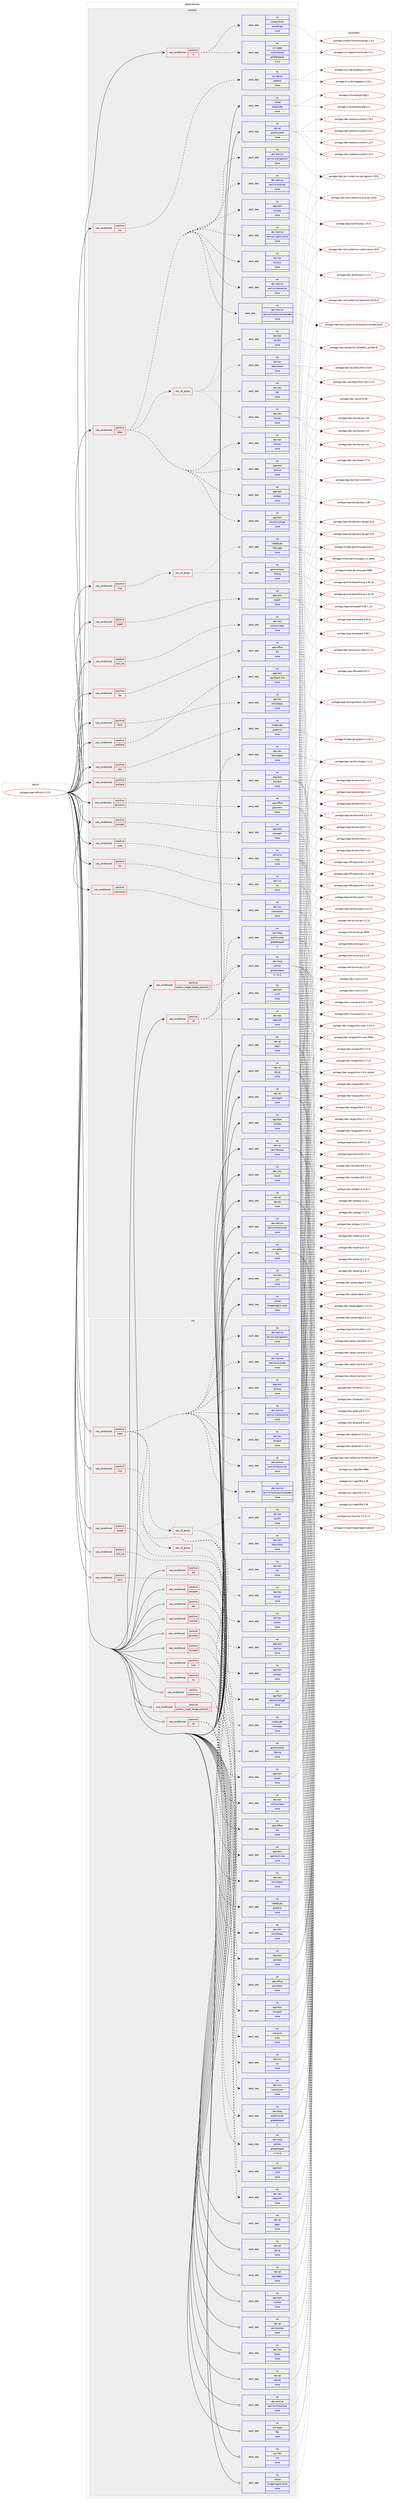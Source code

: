 digraph prolog {

# *************
# Graph options
# *************

newrank=true;
concentrate=true;
compound=true;
graph [rankdir=LR,fontname=Helvetica,fontsize=10,ranksep=1.5];#, ranksep=2.5, nodesep=0.2];
edge  [arrowhead=vee];
node  [fontname=Helvetica,fontsize=10];

# **********
# The ebuild
# **********

subgraph cluster_leftcol {
color=gray;
label=<<i>ebuild</i>>;
id [label="portage://app-office/lyx-2.3.3", color=red, width=4, href="../app-office/lyx-2.3.3.svg"];
}

# ****************
# The dependencies
# ****************

subgraph cluster_midcol {
color=gray;
label=<<i>dependencies</i>>;
subgraph cluster_compile {
fillcolor="#eeeeee";
style=filled;
label=<<i>compile</i>>;
subgraph cond141729 {
dependency604713 [label=<<TABLE BORDER="0" CELLBORDER="1" CELLSPACING="0" CELLPADDING="4"><TR><TD ROWSPAN="3" CELLPADDING="10">use_conditional</TD></TR><TR><TD>positive</TD></TR><TR><TD>X</TD></TR></TABLE>>, shape=none, color=red];
subgraph pack454878 {
dependency604714 [label=<<TABLE BORDER="0" CELLBORDER="1" CELLSPACING="0" CELLPADDING="4" WIDTH="220"><TR><TD ROWSPAN="6" CELLPADDING="30">pack_dep</TD></TR><TR><TD WIDTH="110">no</TD></TR><TR><TD>x11-apps</TD></TR><TR><TD>mkfontscale</TD></TR><TR><TD>greaterequal</TD></TR><TR><TD>1.2.0</TD></TR></TABLE>>, shape=none, color=blue];
}
dependency604713:e -> dependency604714:w [weight=20,style="dashed",arrowhead="vee"];
subgraph pack454879 {
dependency604715 [label=<<TABLE BORDER="0" CELLBORDER="1" CELLSPACING="0" CELLPADDING="4" WIDTH="220"><TR><TD ROWSPAN="6" CELLPADDING="30">pack_dep</TD></TR><TR><TD WIDTH="110">no</TD></TR><TR><TD>media-fonts</TD></TR><TR><TD>encodings</TD></TR><TR><TD>none</TD></TR><TR><TD></TD></TR></TABLE>>, shape=none, color=blue];
}
dependency604713:e -> dependency604715:w [weight=20,style="dashed",arrowhead="vee"];
}
id:e -> dependency604713:w [weight=20,style="solid",arrowhead="vee"];
subgraph cond141730 {
dependency604716 [label=<<TABLE BORDER="0" CELLBORDER="1" CELLSPACING="0" CELLPADDING="4"><TR><TD ROWSPAN="3" CELLPADDING="10">use_conditional</TD></TR><TR><TD>positive</TD></TR><TR><TD>aspell</TD></TR></TABLE>>, shape=none, color=red];
subgraph pack454880 {
dependency604717 [label=<<TABLE BORDER="0" CELLBORDER="1" CELLSPACING="0" CELLPADDING="4" WIDTH="220"><TR><TD ROWSPAN="6" CELLPADDING="30">pack_dep</TD></TR><TR><TD WIDTH="110">no</TD></TR><TR><TD>app-text</TD></TR><TR><TD>aspell</TD></TR><TR><TD>none</TD></TR><TR><TD></TD></TR></TABLE>>, shape=none, color=blue];
}
dependency604716:e -> dependency604717:w [weight=20,style="dashed",arrowhead="vee"];
}
id:e -> dependency604716:w [weight=20,style="solid",arrowhead="vee"];
subgraph cond141731 {
dependency604718 [label=<<TABLE BORDER="0" CELLBORDER="1" CELLSPACING="0" CELLPADDING="4"><TR><TD ROWSPAN="3" CELLPADDING="10">use_conditional</TD></TR><TR><TD>positive</TD></TR><TR><TD>cups</TD></TR></TABLE>>, shape=none, color=red];
subgraph pack454881 {
dependency604719 [label=<<TABLE BORDER="0" CELLBORDER="1" CELLSPACING="0" CELLPADDING="4" WIDTH="220"><TR><TD ROWSPAN="6" CELLPADDING="30">pack_dep</TD></TR><TR><TD WIDTH="110">no</TD></TR><TR><TD>net-print</TD></TR><TR><TD>cups</TD></TR><TR><TD>none</TD></TR><TR><TD></TD></TR></TABLE>>, shape=none, color=blue];
}
dependency604718:e -> dependency604719:w [weight=20,style="dashed",arrowhead="vee"];
}
id:e -> dependency604718:w [weight=20,style="solid",arrowhead="vee"];
subgraph cond141732 {
dependency604720 [label=<<TABLE BORDER="0" CELLBORDER="1" CELLSPACING="0" CELLPADDING="4"><TR><TD ROWSPAN="3" CELLPADDING="10">use_conditional</TD></TR><TR><TD>positive</TD></TR><TR><TD>dia</TD></TR></TABLE>>, shape=none, color=red];
subgraph pack454882 {
dependency604721 [label=<<TABLE BORDER="0" CELLBORDER="1" CELLSPACING="0" CELLPADDING="4" WIDTH="220"><TR><TD ROWSPAN="6" CELLPADDING="30">pack_dep</TD></TR><TR><TD WIDTH="110">no</TD></TR><TR><TD>app-office</TD></TR><TR><TD>dia</TD></TR><TR><TD>none</TD></TR><TR><TD></TD></TR></TABLE>>, shape=none, color=blue];
}
dependency604720:e -> dependency604721:w [weight=20,style="dashed",arrowhead="vee"];
}
id:e -> dependency604720:w [weight=20,style="solid",arrowhead="vee"];
subgraph cond141733 {
dependency604722 [label=<<TABLE BORDER="0" CELLBORDER="1" CELLSPACING="0" CELLPADDING="4"><TR><TD ROWSPAN="3" CELLPADDING="10">use_conditional</TD></TR><TR><TD>positive</TD></TR><TR><TD>docbook</TD></TR></TABLE>>, shape=none, color=red];
subgraph pack454883 {
dependency604723 [label=<<TABLE BORDER="0" CELLBORDER="1" CELLSPACING="0" CELLPADDING="4" WIDTH="220"><TR><TD ROWSPAN="6" CELLPADDING="30">pack_dep</TD></TR><TR><TD WIDTH="110">no</TD></TR><TR><TD>app-text</TD></TR><TR><TD>sgmltools-lite</TD></TR><TR><TD>none</TD></TR><TR><TD></TD></TR></TABLE>>, shape=none, color=blue];
}
dependency604722:e -> dependency604723:w [weight=20,style="dashed",arrowhead="vee"];
}
id:e -> dependency604722:w [weight=20,style="solid",arrowhead="vee"];
subgraph cond141734 {
dependency604724 [label=<<TABLE BORDER="0" CELLBORDER="1" CELLSPACING="0" CELLPADDING="4"><TR><TD ROWSPAN="3" CELLPADDING="10">use_conditional</TD></TR><TR><TD>positive</TD></TR><TR><TD>dot</TD></TR></TABLE>>, shape=none, color=red];
subgraph pack454884 {
dependency604725 [label=<<TABLE BORDER="0" CELLBORDER="1" CELLSPACING="0" CELLPADDING="4" WIDTH="220"><TR><TD ROWSPAN="6" CELLPADDING="30">pack_dep</TD></TR><TR><TD WIDTH="110">no</TD></TR><TR><TD>media-gfx</TD></TR><TR><TD>graphviz</TD></TR><TR><TD>none</TD></TR><TR><TD></TD></TR></TABLE>>, shape=none, color=blue];
}
dependency604724:e -> dependency604725:w [weight=20,style="dashed",arrowhead="vee"];
}
id:e -> dependency604724:w [weight=20,style="solid",arrowhead="vee"];
subgraph cond141735 {
dependency604726 [label=<<TABLE BORDER="0" CELLBORDER="1" CELLSPACING="0" CELLPADDING="4"><TR><TD ROWSPAN="3" CELLPADDING="10">use_conditional</TD></TR><TR><TD>positive</TD></TR><TR><TD>enchant</TD></TR></TABLE>>, shape=none, color=red];
subgraph pack454885 {
dependency604727 [label=<<TABLE BORDER="0" CELLBORDER="1" CELLSPACING="0" CELLPADDING="4" WIDTH="220"><TR><TD ROWSPAN="6" CELLPADDING="30">pack_dep</TD></TR><TR><TD WIDTH="110">no</TD></TR><TR><TD>app-text</TD></TR><TR><TD>enchant</TD></TR><TR><TD>none</TD></TR><TR><TD></TD></TR></TABLE>>, shape=none, color=blue];
}
dependency604726:e -> dependency604727:w [weight=20,style="dashed",arrowhead="vee"];
}
id:e -> dependency604726:w [weight=20,style="solid",arrowhead="vee"];
subgraph cond141736 {
dependency604728 [label=<<TABLE BORDER="0" CELLBORDER="1" CELLSPACING="0" CELLPADDING="4"><TR><TD ROWSPAN="3" CELLPADDING="10">use_conditional</TD></TR><TR><TD>positive</TD></TR><TR><TD>gnumeric</TD></TR></TABLE>>, shape=none, color=red];
subgraph pack454886 {
dependency604729 [label=<<TABLE BORDER="0" CELLBORDER="1" CELLSPACING="0" CELLPADDING="4" WIDTH="220"><TR><TD ROWSPAN="6" CELLPADDING="30">pack_dep</TD></TR><TR><TD WIDTH="110">no</TD></TR><TR><TD>app-office</TD></TR><TR><TD>gnumeric</TD></TR><TR><TD>none</TD></TR><TR><TD></TD></TR></TABLE>>, shape=none, color=blue];
}
dependency604728:e -> dependency604729:w [weight=20,style="dashed",arrowhead="vee"];
}
id:e -> dependency604728:w [weight=20,style="solid",arrowhead="vee"];
subgraph cond141737 {
dependency604730 [label=<<TABLE BORDER="0" CELLBORDER="1" CELLSPACING="0" CELLPADDING="4"><TR><TD ROWSPAN="3" CELLPADDING="10">use_conditional</TD></TR><TR><TD>positive</TD></TR><TR><TD>html</TD></TR></TABLE>>, shape=none, color=red];
subgraph pack454887 {
dependency604731 [label=<<TABLE BORDER="0" CELLBORDER="1" CELLSPACING="0" CELLPADDING="4" WIDTH="220"><TR><TD ROWSPAN="6" CELLPADDING="30">pack_dep</TD></TR><TR><TD WIDTH="110">no</TD></TR><TR><TD>dev-tex</TD></TR><TR><TD>html2latex</TD></TR><TR><TD>none</TD></TR><TR><TD></TD></TR></TABLE>>, shape=none, color=blue];
}
dependency604730:e -> dependency604731:w [weight=20,style="dashed",arrowhead="vee"];
}
id:e -> dependency604730:w [weight=20,style="solid",arrowhead="vee"];
subgraph cond141738 {
dependency604732 [label=<<TABLE BORDER="0" CELLBORDER="1" CELLSPACING="0" CELLPADDING="4"><TR><TD ROWSPAN="3" CELLPADDING="10">use_conditional</TD></TR><TR><TD>positive</TD></TR><TR><TD>hunspell</TD></TR></TABLE>>, shape=none, color=red];
subgraph pack454888 {
dependency604733 [label=<<TABLE BORDER="0" CELLBORDER="1" CELLSPACING="0" CELLPADDING="4" WIDTH="220"><TR><TD ROWSPAN="6" CELLPADDING="30">pack_dep</TD></TR><TR><TD WIDTH="110">no</TD></TR><TR><TD>app-text</TD></TR><TR><TD>hunspell</TD></TR><TR><TD>none</TD></TR><TR><TD></TD></TR></TABLE>>, shape=none, color=blue];
}
dependency604732:e -> dependency604733:w [weight=20,style="dashed",arrowhead="vee"];
}
id:e -> dependency604732:w [weight=20,style="solid",arrowhead="vee"];
subgraph cond141739 {
dependency604734 [label=<<TABLE BORDER="0" CELLBORDER="1" CELLSPACING="0" CELLPADDING="4"><TR><TD ROWSPAN="3" CELLPADDING="10">use_conditional</TD></TR><TR><TD>positive</TD></TR><TR><TD>l10n_he</TD></TR></TABLE>>, shape=none, color=red];
subgraph pack454889 {
dependency604735 [label=<<TABLE BORDER="0" CELLBORDER="1" CELLSPACING="0" CELLPADDING="4" WIDTH="220"><TR><TD ROWSPAN="6" CELLPADDING="30">pack_dep</TD></TR><TR><TD WIDTH="110">no</TD></TR><TR><TD>dev-tex</TD></TR><TR><TD>culmus-latex</TD></TR><TR><TD>none</TD></TR><TR><TD></TD></TR></TABLE>>, shape=none, color=blue];
}
dependency604734:e -> dependency604735:w [weight=20,style="dashed",arrowhead="vee"];
}
id:e -> dependency604734:w [weight=20,style="solid",arrowhead="vee"];
subgraph cond141740 {
dependency604736 [label=<<TABLE BORDER="0" CELLBORDER="1" CELLSPACING="0" CELLPADDING="4"><TR><TD ROWSPAN="3" CELLPADDING="10">use_conditional</TD></TR><TR><TD>positive</TD></TR><TR><TD>latex</TD></TR></TABLE>>, shape=none, color=red];
subgraph pack454890 {
dependency604737 [label=<<TABLE BORDER="0" CELLBORDER="1" CELLSPACING="0" CELLPADDING="4" WIDTH="220"><TR><TD ROWSPAN="6" CELLPADDING="30">pack_dep</TD></TR><TR><TD WIDTH="110">no</TD></TR><TR><TD>app-text</TD></TR><TR><TD>dvipng</TD></TR><TR><TD>none</TD></TR><TR><TD></TD></TR></TABLE>>, shape=none, color=blue];
}
dependency604736:e -> dependency604737:w [weight=20,style="dashed",arrowhead="vee"];
subgraph pack454891 {
dependency604738 [label=<<TABLE BORDER="0" CELLBORDER="1" CELLSPACING="0" CELLPADDING="4" WIDTH="220"><TR><TD ROWSPAN="6" CELLPADDING="30">pack_dep</TD></TR><TR><TD WIDTH="110">no</TD></TR><TR><TD>app-text</TD></TR><TR><TD>ghostscript-gpl</TD></TR><TR><TD>none</TD></TR><TR><TD></TD></TR></TABLE>>, shape=none, color=blue];
}
dependency604736:e -> dependency604738:w [weight=20,style="dashed",arrowhead="vee"];
subgraph pack454892 {
dependency604739 [label=<<TABLE BORDER="0" CELLBORDER="1" CELLSPACING="0" CELLPADDING="4" WIDTH="220"><TR><TD ROWSPAN="6" CELLPADDING="30">pack_dep</TD></TR><TR><TD WIDTH="110">no</TD></TR><TR><TD>app-text</TD></TR><TR><TD>ps2eps</TD></TR><TR><TD>none</TD></TR><TR><TD></TD></TR></TABLE>>, shape=none, color=blue];
}
dependency604736:e -> dependency604739:w [weight=20,style="dashed",arrowhead="vee"];
subgraph pack454893 {
dependency604740 [label=<<TABLE BORDER="0" CELLBORDER="1" CELLSPACING="0" CELLPADDING="4" WIDTH="220"><TR><TD ROWSPAN="6" CELLPADDING="30">pack_dep</TD></TR><TR><TD WIDTH="110">no</TD></TR><TR><TD>app-text</TD></TR><TR><TD>texlive</TD></TR><TR><TD>none</TD></TR><TR><TD></TD></TR></TABLE>>, shape=none, color=blue];
}
dependency604736:e -> dependency604740:w [weight=20,style="dashed",arrowhead="vee"];
subgraph pack454894 {
dependency604741 [label=<<TABLE BORDER="0" CELLBORDER="1" CELLSPACING="0" CELLPADDING="4" WIDTH="220"><TR><TD ROWSPAN="6" CELLPADDING="30">pack_dep</TD></TR><TR><TD WIDTH="110">no</TD></TR><TR><TD>dev-tex</TD></TR><TR><TD>chktex</TD></TR><TR><TD>none</TD></TR><TR><TD></TD></TR></TABLE>>, shape=none, color=blue];
}
dependency604736:e -> dependency604741:w [weight=20,style="dashed",arrowhead="vee"];
subgraph pack454895 {
dependency604742 [label=<<TABLE BORDER="0" CELLBORDER="1" CELLSPACING="0" CELLPADDING="4" WIDTH="220"><TR><TD ROWSPAN="6" CELLPADDING="30">pack_dep</TD></TR><TR><TD WIDTH="110">no</TD></TR><TR><TD>dev-tex</TD></TR><TR><TD>dvipost</TD></TR><TR><TD>none</TD></TR><TR><TD></TD></TR></TABLE>>, shape=none, color=blue];
}
dependency604736:e -> dependency604742:w [weight=20,style="dashed",arrowhead="vee"];
subgraph pack454896 {
dependency604743 [label=<<TABLE BORDER="0" CELLBORDER="1" CELLSPACING="0" CELLPADDING="4" WIDTH="220"><TR><TD ROWSPAN="6" CELLPADDING="30">pack_dep</TD></TR><TR><TD WIDTH="110">no</TD></TR><TR><TD>dev-texlive</TD></TR><TR><TD>texlive-fontsrecommended</TD></TR><TR><TD>none</TD></TR><TR><TD></TD></TR></TABLE>>, shape=none, color=blue];
}
dependency604736:e -> dependency604743:w [weight=20,style="dashed",arrowhead="vee"];
subgraph pack454897 {
dependency604744 [label=<<TABLE BORDER="0" CELLBORDER="1" CELLSPACING="0" CELLPADDING="4" WIDTH="220"><TR><TD ROWSPAN="6" CELLPADDING="30">pack_dep</TD></TR><TR><TD WIDTH="110">no</TD></TR><TR><TD>dev-texlive</TD></TR><TR><TD>texlive-latexextra</TD></TR><TR><TD>none</TD></TR><TR><TD></TD></TR></TABLE>>, shape=none, color=blue];
}
dependency604736:e -> dependency604744:w [weight=20,style="dashed",arrowhead="vee"];
subgraph pack454898 {
dependency604745 [label=<<TABLE BORDER="0" CELLBORDER="1" CELLSPACING="0" CELLPADDING="4" WIDTH="220"><TR><TD ROWSPAN="6" CELLPADDING="30">pack_dep</TD></TR><TR><TD WIDTH="110">no</TD></TR><TR><TD>dev-texlive</TD></TR><TR><TD>texlive-mathscience</TD></TR><TR><TD>none</TD></TR><TR><TD></TD></TR></TABLE>>, shape=none, color=blue];
}
dependency604736:e -> dependency604745:w [weight=20,style="dashed",arrowhead="vee"];
subgraph pack454899 {
dependency604746 [label=<<TABLE BORDER="0" CELLBORDER="1" CELLSPACING="0" CELLPADDING="4" WIDTH="220"><TR><TD ROWSPAN="6" CELLPADDING="30">pack_dep</TD></TR><TR><TD WIDTH="110">no</TD></TR><TR><TD>dev-texlive</TD></TR><TR><TD>texlive-pictures</TD></TR><TR><TD>none</TD></TR><TR><TD></TD></TR></TABLE>>, shape=none, color=blue];
}
dependency604736:e -> dependency604746:w [weight=20,style="dashed",arrowhead="vee"];
subgraph pack454900 {
dependency604747 [label=<<TABLE BORDER="0" CELLBORDER="1" CELLSPACING="0" CELLPADDING="4" WIDTH="220"><TR><TD ROWSPAN="6" CELLPADDING="30">pack_dep</TD></TR><TR><TD WIDTH="110">no</TD></TR><TR><TD>dev-texlive</TD></TR><TR><TD>texlive-plaingeneric</TD></TR><TR><TD>none</TD></TR><TR><TD></TD></TR></TABLE>>, shape=none, color=blue];
}
dependency604736:e -> dependency604747:w [weight=20,style="dashed",arrowhead="vee"];
subgraph any7830 {
dependency604748 [label=<<TABLE BORDER="0" CELLBORDER="1" CELLSPACING="0" CELLPADDING="4"><TR><TD CELLPADDING="10">any_of_group</TD></TR></TABLE>>, shape=none, color=red];subgraph pack454901 {
dependency604749 [label=<<TABLE BORDER="0" CELLBORDER="1" CELLSPACING="0" CELLPADDING="4" WIDTH="220"><TR><TD ROWSPAN="6" CELLPADDING="30">pack_dep</TD></TR><TR><TD WIDTH="110">no</TD></TR><TR><TD>dev-tex</TD></TR><TR><TD>hevea</TD></TR><TR><TD>none</TD></TR><TR><TD></TD></TR></TABLE>>, shape=none, color=blue];
}
dependency604748:e -> dependency604749:w [weight=20,style="dotted",arrowhead="oinv"];
subgraph pack454902 {
dependency604750 [label=<<TABLE BORDER="0" CELLBORDER="1" CELLSPACING="0" CELLPADDING="4" WIDTH="220"><TR><TD ROWSPAN="6" CELLPADDING="30">pack_dep</TD></TR><TR><TD WIDTH="110">no</TD></TR><TR><TD>dev-tex</TD></TR><TR><TD>latex2html</TD></TR><TR><TD>none</TD></TR><TR><TD></TD></TR></TABLE>>, shape=none, color=blue];
}
dependency604748:e -> dependency604750:w [weight=20,style="dotted",arrowhead="oinv"];
subgraph pack454903 {
dependency604751 [label=<<TABLE BORDER="0" CELLBORDER="1" CELLSPACING="0" CELLPADDING="4" WIDTH="220"><TR><TD ROWSPAN="6" CELLPADDING="30">pack_dep</TD></TR><TR><TD WIDTH="110">no</TD></TR><TR><TD>dev-tex</TD></TR><TR><TD>tex4ht</TD></TR><TR><TD>none</TD></TR><TR><TD></TD></TR></TABLE>>, shape=none, color=blue];
}
dependency604748:e -> dependency604751:w [weight=20,style="dotted",arrowhead="oinv"];
subgraph pack454904 {
dependency604752 [label=<<TABLE BORDER="0" CELLBORDER="1" CELLSPACING="0" CELLPADDING="4" WIDTH="220"><TR><TD ROWSPAN="6" CELLPADDING="30">pack_dep</TD></TR><TR><TD WIDTH="110">no</TD></TR><TR><TD>dev-tex</TD></TR><TR><TD>tth</TD></TR><TR><TD>none</TD></TR><TR><TD></TD></TR></TABLE>>, shape=none, color=blue];
}
dependency604748:e -> dependency604752:w [weight=20,style="dotted",arrowhead="oinv"];
}
dependency604736:e -> dependency604748:w [weight=20,style="dashed",arrowhead="vee"];
}
id:e -> dependency604736:w [weight=20,style="solid",arrowhead="vee"];
subgraph cond141741 {
dependency604753 [label=<<TABLE BORDER="0" CELLBORDER="1" CELLSPACING="0" CELLPADDING="4"><TR><TD ROWSPAN="3" CELLPADDING="10">use_conditional</TD></TR><TR><TD>positive</TD></TR><TR><TD>nls</TD></TR></TABLE>>, shape=none, color=red];
subgraph pack454905 {
dependency604754 [label=<<TABLE BORDER="0" CELLBORDER="1" CELLSPACING="0" CELLPADDING="4" WIDTH="220"><TR><TD ROWSPAN="6" CELLPADDING="30">pack_dep</TD></TR><TR><TD WIDTH="110">no</TD></TR><TR><TD>sys-devel</TD></TR><TR><TD>gettext</TD></TR><TR><TD>none</TD></TR><TR><TD></TD></TR></TABLE>>, shape=none, color=blue];
}
dependency604753:e -> dependency604754:w [weight=20,style="dashed",arrowhead="vee"];
}
id:e -> dependency604753:w [weight=20,style="solid",arrowhead="vee"];
subgraph cond141742 {
dependency604755 [label=<<TABLE BORDER="0" CELLBORDER="1" CELLSPACING="0" CELLPADDING="4"><TR><TD ROWSPAN="3" CELLPADDING="10">use_conditional</TD></TR><TR><TD>positive</TD></TR><TR><TD>python_single_target_python2_7</TD></TR></TABLE>>, shape=none, color=red];
subgraph pack454906 {
dependency604756 [label=<<TABLE BORDER="0" CELLBORDER="1" CELLSPACING="0" CELLPADDING="4" WIDTH="220"><TR><TD ROWSPAN="6" CELLPADDING="30">pack_dep</TD></TR><TR><TD WIDTH="110">no</TD></TR><TR><TD>dev-lang</TD></TR><TR><TD>python</TD></TR><TR><TD>greaterequal</TD></TR><TR><TD>2.7.5-r2</TD></TR></TABLE>>, shape=none, color=blue];
}
dependency604755:e -> dependency604756:w [weight=20,style="dashed",arrowhead="vee"];
subgraph pack454907 {
dependency604757 [label=<<TABLE BORDER="0" CELLBORDER="1" CELLSPACING="0" CELLPADDING="4" WIDTH="220"><TR><TD ROWSPAN="6" CELLPADDING="30">pack_dep</TD></TR><TR><TD WIDTH="110">no</TD></TR><TR><TD>dev-lang</TD></TR><TR><TD>python-exec</TD></TR><TR><TD>greaterequal</TD></TR><TR><TD>2</TD></TR></TABLE>>, shape=none, color=blue];
}
dependency604755:e -> dependency604757:w [weight=20,style="dashed",arrowhead="vee"];
}
id:e -> dependency604755:w [weight=20,style="solid",arrowhead="vee"];
subgraph cond141743 {
dependency604758 [label=<<TABLE BORDER="0" CELLBORDER="1" CELLSPACING="0" CELLPADDING="4"><TR><TD ROWSPAN="3" CELLPADDING="10">use_conditional</TD></TR><TR><TD>positive</TD></TR><TR><TD>rcs</TD></TR></TABLE>>, shape=none, color=red];
subgraph pack454908 {
dependency604759 [label=<<TABLE BORDER="0" CELLBORDER="1" CELLSPACING="0" CELLPADDING="4" WIDTH="220"><TR><TD ROWSPAN="6" CELLPADDING="30">pack_dep</TD></TR><TR><TD WIDTH="110">no</TD></TR><TR><TD>dev-vcs</TD></TR><TR><TD>rcs</TD></TR><TR><TD>none</TD></TR><TR><TD></TD></TR></TABLE>>, shape=none, color=blue];
}
dependency604758:e -> dependency604759:w [weight=20,style="dashed",arrowhead="vee"];
}
id:e -> dependency604758:w [weight=20,style="solid",arrowhead="vee"];
subgraph cond141744 {
dependency604760 [label=<<TABLE BORDER="0" CELLBORDER="1" CELLSPACING="0" CELLPADDING="4"><TR><TD ROWSPAN="3" CELLPADDING="10">use_conditional</TD></TR><TR><TD>positive</TD></TR><TR><TD>rtf</TD></TR></TABLE>>, shape=none, color=red];
subgraph pack454909 {
dependency604761 [label=<<TABLE BORDER="0" CELLBORDER="1" CELLSPACING="0" CELLPADDING="4" WIDTH="220"><TR><TD ROWSPAN="6" CELLPADDING="30">pack_dep</TD></TR><TR><TD WIDTH="110">no</TD></TR><TR><TD>app-text</TD></TR><TR><TD>unrtf</TD></TR><TR><TD>none</TD></TR><TR><TD></TD></TR></TABLE>>, shape=none, color=blue];
}
dependency604760:e -> dependency604761:w [weight=20,style="dashed",arrowhead="vee"];
subgraph pack454910 {
dependency604762 [label=<<TABLE BORDER="0" CELLBORDER="1" CELLSPACING="0" CELLPADDING="4" WIDTH="220"><TR><TD ROWSPAN="6" CELLPADDING="30">pack_dep</TD></TR><TR><TD WIDTH="110">no</TD></TR><TR><TD>dev-tex</TD></TR><TR><TD>html2latex</TD></TR><TR><TD>none</TD></TR><TR><TD></TD></TR></TABLE>>, shape=none, color=blue];
}
dependency604760:e -> dependency604762:w [weight=20,style="dashed",arrowhead="vee"];
subgraph pack454911 {
dependency604763 [label=<<TABLE BORDER="0" CELLBORDER="1" CELLSPACING="0" CELLPADDING="4" WIDTH="220"><TR><TD ROWSPAN="6" CELLPADDING="30">pack_dep</TD></TR><TR><TD WIDTH="110">no</TD></TR><TR><TD>dev-tex</TD></TR><TR><TD>latex2rtf</TD></TR><TR><TD>none</TD></TR><TR><TD></TD></TR></TABLE>>, shape=none, color=blue];
}
dependency604760:e -> dependency604763:w [weight=20,style="dashed",arrowhead="vee"];
}
id:e -> dependency604760:w [weight=20,style="solid",arrowhead="vee"];
subgraph cond141745 {
dependency604764 [label=<<TABLE BORDER="0" CELLBORDER="1" CELLSPACING="0" CELLPADDING="4"><TR><TD ROWSPAN="3" CELLPADDING="10">use_conditional</TD></TR><TR><TD>positive</TD></TR><TR><TD>subversion</TD></TR></TABLE>>, shape=none, color=red];
subgraph pack454912 {
dependency604765 [label=<<TABLE BORDER="0" CELLBORDER="1" CELLSPACING="0" CELLPADDING="4" WIDTH="220"><TR><TD ROWSPAN="6" CELLPADDING="30">pack_dep</TD></TR><TR><TD WIDTH="110">no</TD></TR><TR><TD>dev-vcs</TD></TR><TR><TD>subversion</TD></TR><TR><TD>none</TD></TR><TR><TD></TD></TR></TABLE>>, shape=none, color=blue];
}
dependency604764:e -> dependency604765:w [weight=20,style="dashed",arrowhead="vee"];
}
id:e -> dependency604764:w [weight=20,style="solid",arrowhead="vee"];
subgraph cond141746 {
dependency604766 [label=<<TABLE BORDER="0" CELLBORDER="1" CELLSPACING="0" CELLPADDING="4"><TR><TD ROWSPAN="3" CELLPADDING="10">use_conditional</TD></TR><TR><TD>positive</TD></TR><TR><TD>svg</TD></TR></TABLE>>, shape=none, color=red];
subgraph any7831 {
dependency604767 [label=<<TABLE BORDER="0" CELLBORDER="1" CELLSPACING="0" CELLPADDING="4"><TR><TD CELLPADDING="10">any_of_group</TD></TR></TABLE>>, shape=none, color=red];subgraph pack454913 {
dependency604768 [label=<<TABLE BORDER="0" CELLBORDER="1" CELLSPACING="0" CELLPADDING="4" WIDTH="220"><TR><TD ROWSPAN="6" CELLPADDING="30">pack_dep</TD></TR><TR><TD WIDTH="110">no</TD></TR><TR><TD>gnome-base</TD></TR><TR><TD>librsvg</TD></TR><TR><TD>none</TD></TR><TR><TD></TD></TR></TABLE>>, shape=none, color=blue];
}
dependency604767:e -> dependency604768:w [weight=20,style="dotted",arrowhead="oinv"];
subgraph pack454914 {
dependency604769 [label=<<TABLE BORDER="0" CELLBORDER="1" CELLSPACING="0" CELLPADDING="4" WIDTH="220"><TR><TD ROWSPAN="6" CELLPADDING="30">pack_dep</TD></TR><TR><TD WIDTH="110">no</TD></TR><TR><TD>media-gfx</TD></TR><TR><TD>inkscape</TD></TR><TR><TD>none</TD></TR><TR><TD></TD></TR></TABLE>>, shape=none, color=blue];
}
dependency604767:e -> dependency604769:w [weight=20,style="dotted",arrowhead="oinv"];
}
dependency604766:e -> dependency604767:w [weight=20,style="dashed",arrowhead="vee"];
}
id:e -> dependency604766:w [weight=20,style="solid",arrowhead="vee"];
subgraph pack454915 {
dependency604770 [label=<<TABLE BORDER="0" CELLBORDER="1" CELLSPACING="0" CELLPADDING="4" WIDTH="220"><TR><TD ROWSPAN="6" CELLPADDING="30">pack_dep</TD></TR><TR><TD WIDTH="110">no</TD></TR><TR><TD>app-text</TD></TR><TR><TD>mythes</TD></TR><TR><TD>none</TD></TR><TR><TD></TD></TR></TABLE>>, shape=none, color=blue];
}
id:e -> dependency604770:w [weight=20,style="solid",arrowhead="vee"];
subgraph pack454916 {
dependency604771 [label=<<TABLE BORDER="0" CELLBORDER="1" CELLSPACING="0" CELLPADDING="4" WIDTH="220"><TR><TD ROWSPAN="6" CELLPADDING="30">pack_dep</TD></TR><TR><TD WIDTH="110">no</TD></TR><TR><TD>dev-libs</TD></TR><TR><TD>boost</TD></TR><TR><TD>none</TD></TR><TR><TD></TD></TR></TABLE>>, shape=none, color=blue];
}
id:e -> dependency604771:w [weight=20,style="solid",arrowhead="vee"];
subgraph pack454917 {
dependency604772 [label=<<TABLE BORDER="0" CELLBORDER="1" CELLSPACING="0" CELLPADDING="4" WIDTH="220"><TR><TD ROWSPAN="6" CELLPADDING="30">pack_dep</TD></TR><TR><TD WIDTH="110">no</TD></TR><TR><TD>dev-qt</TD></TR><TR><TD>qtconcurrent</TD></TR><TR><TD>none</TD></TR><TR><TD></TD></TR></TABLE>>, shape=none, color=blue];
}
id:e -> dependency604772:w [weight=20,style="solid",arrowhead="vee"];
subgraph pack454918 {
dependency604773 [label=<<TABLE BORDER="0" CELLBORDER="1" CELLSPACING="0" CELLPADDING="4" WIDTH="220"><TR><TD ROWSPAN="6" CELLPADDING="30">pack_dep</TD></TR><TR><TD WIDTH="110">no</TD></TR><TR><TD>dev-qt</TD></TR><TR><TD>qtcore</TD></TR><TR><TD>none</TD></TR><TR><TD></TD></TR></TABLE>>, shape=none, color=blue];
}
id:e -> dependency604773:w [weight=20,style="solid",arrowhead="vee"];
subgraph pack454919 {
dependency604774 [label=<<TABLE BORDER="0" CELLBORDER="1" CELLSPACING="0" CELLPADDING="4" WIDTH="220"><TR><TD ROWSPAN="6" CELLPADDING="30">pack_dep</TD></TR><TR><TD WIDTH="110">no</TD></TR><TR><TD>dev-qt</TD></TR><TR><TD>qtgui</TD></TR><TR><TD>none</TD></TR><TR><TD></TD></TR></TABLE>>, shape=none, color=blue];
}
id:e -> dependency604774:w [weight=20,style="solid",arrowhead="vee"];
subgraph pack454920 {
dependency604775 [label=<<TABLE BORDER="0" CELLBORDER="1" CELLSPACING="0" CELLPADDING="4" WIDTH="220"><TR><TD ROWSPAN="6" CELLPADDING="30">pack_dep</TD></TR><TR><TD WIDTH="110">no</TD></TR><TR><TD>dev-qt</TD></TR><TR><TD>qtsvg</TD></TR><TR><TD>none</TD></TR><TR><TD></TD></TR></TABLE>>, shape=none, color=blue];
}
id:e -> dependency604775:w [weight=20,style="solid",arrowhead="vee"];
subgraph pack454921 {
dependency604776 [label=<<TABLE BORDER="0" CELLBORDER="1" CELLSPACING="0" CELLPADDING="4" WIDTH="220"><TR><TD ROWSPAN="6" CELLPADDING="30">pack_dep</TD></TR><TR><TD WIDTH="110">no</TD></TR><TR><TD>dev-qt</TD></TR><TR><TD>qtwidgets</TD></TR><TR><TD>none</TD></TR><TR><TD></TD></TR></TABLE>>, shape=none, color=blue];
}
id:e -> dependency604776:w [weight=20,style="solid",arrowhead="vee"];
subgraph pack454922 {
dependency604777 [label=<<TABLE BORDER="0" CELLBORDER="1" CELLSPACING="0" CELLPADDING="4" WIDTH="220"><TR><TD ROWSPAN="6" CELLPADDING="30">pack_dep</TD></TR><TR><TD WIDTH="110">no</TD></TR><TR><TD>dev-qt</TD></TR><TR><TD>qtx11extras</TD></TR><TR><TD>none</TD></TR><TR><TD></TD></TR></TABLE>>, shape=none, color=blue];
}
id:e -> dependency604777:w [weight=20,style="solid",arrowhead="vee"];
subgraph pack454923 {
dependency604778 [label=<<TABLE BORDER="0" CELLBORDER="1" CELLSPACING="0" CELLPADDING="4" WIDTH="220"><TR><TD ROWSPAN="6" CELLPADDING="30">pack_dep</TD></TR><TR><TD WIDTH="110">no</TD></TR><TR><TD>dev-texlive</TD></TR><TR><TD>texlive-fontsextra</TD></TR><TR><TD>none</TD></TR><TR><TD></TD></TR></TABLE>>, shape=none, color=blue];
}
id:e -> dependency604778:w [weight=20,style="solid",arrowhead="vee"];
subgraph pack454924 {
dependency604779 [label=<<TABLE BORDER="0" CELLBORDER="1" CELLSPACING="0" CELLPADDING="4" WIDTH="220"><TR><TD ROWSPAN="6" CELLPADDING="30">pack_dep</TD></TR><TR><TD WIDTH="110">no</TD></TR><TR><TD>sys-apps</TD></TR><TR><TD>file</TD></TR><TR><TD>none</TD></TR><TR><TD></TD></TR></TABLE>>, shape=none, color=blue];
}
id:e -> dependency604779:w [weight=20,style="solid",arrowhead="vee"];
subgraph pack454925 {
dependency604780 [label=<<TABLE BORDER="0" CELLBORDER="1" CELLSPACING="0" CELLPADDING="4" WIDTH="220"><TR><TD ROWSPAN="6" CELLPADDING="30">pack_dep</TD></TR><TR><TD WIDTH="110">no</TD></TR><TR><TD>sys-libs</TD></TR><TR><TD>zlib</TD></TR><TR><TD>none</TD></TR><TR><TD></TD></TR></TABLE>>, shape=none, color=blue];
}
id:e -> dependency604780:w [weight=20,style="solid",arrowhead="vee"];
subgraph pack454926 {
dependency604781 [label=<<TABLE BORDER="0" CELLBORDER="1" CELLSPACING="0" CELLPADDING="4" WIDTH="220"><TR><TD ROWSPAN="6" CELLPADDING="30">pack_dep</TD></TR><TR><TD WIDTH="110">no</TD></TR><TR><TD>virtual</TD></TR><TR><TD>imagemagick-tools</TD></TR><TR><TD>none</TD></TR><TR><TD></TD></TR></TABLE>>, shape=none, color=blue];
}
id:e -> dependency604781:w [weight=20,style="solid",arrowhead="vee"];
subgraph pack454927 {
dependency604782 [label=<<TABLE BORDER="0" CELLBORDER="1" CELLSPACING="0" CELLPADDING="4" WIDTH="220"><TR><TD ROWSPAN="6" CELLPADDING="30">pack_dep</TD></TR><TR><TD WIDTH="110">no</TD></TR><TR><TD>virtual</TD></TR><TR><TD>pkgconfig</TD></TR><TR><TD>none</TD></TR><TR><TD></TD></TR></TABLE>>, shape=none, color=blue];
}
id:e -> dependency604782:w [weight=20,style="solid",arrowhead="vee"];
}
subgraph cluster_compileandrun {
fillcolor="#eeeeee";
style=filled;
label=<<i>compile and run</i>>;
}
subgraph cluster_run {
fillcolor="#eeeeee";
style=filled;
label=<<i>run</i>>;
subgraph cond141747 {
dependency604783 [label=<<TABLE BORDER="0" CELLBORDER="1" CELLSPACING="0" CELLPADDING="4"><TR><TD ROWSPAN="3" CELLPADDING="10">use_conditional</TD></TR><TR><TD>positive</TD></TR><TR><TD>aspell</TD></TR></TABLE>>, shape=none, color=red];
subgraph pack454928 {
dependency604784 [label=<<TABLE BORDER="0" CELLBORDER="1" CELLSPACING="0" CELLPADDING="4" WIDTH="220"><TR><TD ROWSPAN="6" CELLPADDING="30">pack_dep</TD></TR><TR><TD WIDTH="110">no</TD></TR><TR><TD>app-text</TD></TR><TR><TD>aspell</TD></TR><TR><TD>none</TD></TR><TR><TD></TD></TR></TABLE>>, shape=none, color=blue];
}
dependency604783:e -> dependency604784:w [weight=20,style="dashed",arrowhead="vee"];
}
id:e -> dependency604783:w [weight=20,style="solid",arrowhead="odot"];
subgraph cond141748 {
dependency604785 [label=<<TABLE BORDER="0" CELLBORDER="1" CELLSPACING="0" CELLPADDING="4"><TR><TD ROWSPAN="3" CELLPADDING="10">use_conditional</TD></TR><TR><TD>positive</TD></TR><TR><TD>cups</TD></TR></TABLE>>, shape=none, color=red];
subgraph pack454929 {
dependency604786 [label=<<TABLE BORDER="0" CELLBORDER="1" CELLSPACING="0" CELLPADDING="4" WIDTH="220"><TR><TD ROWSPAN="6" CELLPADDING="30">pack_dep</TD></TR><TR><TD WIDTH="110">no</TD></TR><TR><TD>net-print</TD></TR><TR><TD>cups</TD></TR><TR><TD>none</TD></TR><TR><TD></TD></TR></TABLE>>, shape=none, color=blue];
}
dependency604785:e -> dependency604786:w [weight=20,style="dashed",arrowhead="vee"];
}
id:e -> dependency604785:w [weight=20,style="solid",arrowhead="odot"];
subgraph cond141749 {
dependency604787 [label=<<TABLE BORDER="0" CELLBORDER="1" CELLSPACING="0" CELLPADDING="4"><TR><TD ROWSPAN="3" CELLPADDING="10">use_conditional</TD></TR><TR><TD>positive</TD></TR><TR><TD>dia</TD></TR></TABLE>>, shape=none, color=red];
subgraph pack454930 {
dependency604788 [label=<<TABLE BORDER="0" CELLBORDER="1" CELLSPACING="0" CELLPADDING="4" WIDTH="220"><TR><TD ROWSPAN="6" CELLPADDING="30">pack_dep</TD></TR><TR><TD WIDTH="110">no</TD></TR><TR><TD>app-office</TD></TR><TR><TD>dia</TD></TR><TR><TD>none</TD></TR><TR><TD></TD></TR></TABLE>>, shape=none, color=blue];
}
dependency604787:e -> dependency604788:w [weight=20,style="dashed",arrowhead="vee"];
}
id:e -> dependency604787:w [weight=20,style="solid",arrowhead="odot"];
subgraph cond141750 {
dependency604789 [label=<<TABLE BORDER="0" CELLBORDER="1" CELLSPACING="0" CELLPADDING="4"><TR><TD ROWSPAN="3" CELLPADDING="10">use_conditional</TD></TR><TR><TD>positive</TD></TR><TR><TD>docbook</TD></TR></TABLE>>, shape=none, color=red];
subgraph pack454931 {
dependency604790 [label=<<TABLE BORDER="0" CELLBORDER="1" CELLSPACING="0" CELLPADDING="4" WIDTH="220"><TR><TD ROWSPAN="6" CELLPADDING="30">pack_dep</TD></TR><TR><TD WIDTH="110">no</TD></TR><TR><TD>app-text</TD></TR><TR><TD>sgmltools-lite</TD></TR><TR><TD>none</TD></TR><TR><TD></TD></TR></TABLE>>, shape=none, color=blue];
}
dependency604789:e -> dependency604790:w [weight=20,style="dashed",arrowhead="vee"];
}
id:e -> dependency604789:w [weight=20,style="solid",arrowhead="odot"];
subgraph cond141751 {
dependency604791 [label=<<TABLE BORDER="0" CELLBORDER="1" CELLSPACING="0" CELLPADDING="4"><TR><TD ROWSPAN="3" CELLPADDING="10">use_conditional</TD></TR><TR><TD>positive</TD></TR><TR><TD>dot</TD></TR></TABLE>>, shape=none, color=red];
subgraph pack454932 {
dependency604792 [label=<<TABLE BORDER="0" CELLBORDER="1" CELLSPACING="0" CELLPADDING="4" WIDTH="220"><TR><TD ROWSPAN="6" CELLPADDING="30">pack_dep</TD></TR><TR><TD WIDTH="110">no</TD></TR><TR><TD>media-gfx</TD></TR><TR><TD>graphviz</TD></TR><TR><TD>none</TD></TR><TR><TD></TD></TR></TABLE>>, shape=none, color=blue];
}
dependency604791:e -> dependency604792:w [weight=20,style="dashed",arrowhead="vee"];
}
id:e -> dependency604791:w [weight=20,style="solid",arrowhead="odot"];
subgraph cond141752 {
dependency604793 [label=<<TABLE BORDER="0" CELLBORDER="1" CELLSPACING="0" CELLPADDING="4"><TR><TD ROWSPAN="3" CELLPADDING="10">use_conditional</TD></TR><TR><TD>positive</TD></TR><TR><TD>enchant</TD></TR></TABLE>>, shape=none, color=red];
subgraph pack454933 {
dependency604794 [label=<<TABLE BORDER="0" CELLBORDER="1" CELLSPACING="0" CELLPADDING="4" WIDTH="220"><TR><TD ROWSPAN="6" CELLPADDING="30">pack_dep</TD></TR><TR><TD WIDTH="110">no</TD></TR><TR><TD>app-text</TD></TR><TR><TD>enchant</TD></TR><TR><TD>none</TD></TR><TR><TD></TD></TR></TABLE>>, shape=none, color=blue];
}
dependency604793:e -> dependency604794:w [weight=20,style="dashed",arrowhead="vee"];
}
id:e -> dependency604793:w [weight=20,style="solid",arrowhead="odot"];
subgraph cond141753 {
dependency604795 [label=<<TABLE BORDER="0" CELLBORDER="1" CELLSPACING="0" CELLPADDING="4"><TR><TD ROWSPAN="3" CELLPADDING="10">use_conditional</TD></TR><TR><TD>positive</TD></TR><TR><TD>gnumeric</TD></TR></TABLE>>, shape=none, color=red];
subgraph pack454934 {
dependency604796 [label=<<TABLE BORDER="0" CELLBORDER="1" CELLSPACING="0" CELLPADDING="4" WIDTH="220"><TR><TD ROWSPAN="6" CELLPADDING="30">pack_dep</TD></TR><TR><TD WIDTH="110">no</TD></TR><TR><TD>app-office</TD></TR><TR><TD>gnumeric</TD></TR><TR><TD>none</TD></TR><TR><TD></TD></TR></TABLE>>, shape=none, color=blue];
}
dependency604795:e -> dependency604796:w [weight=20,style="dashed",arrowhead="vee"];
}
id:e -> dependency604795:w [weight=20,style="solid",arrowhead="odot"];
subgraph cond141754 {
dependency604797 [label=<<TABLE BORDER="0" CELLBORDER="1" CELLSPACING="0" CELLPADDING="4"><TR><TD ROWSPAN="3" CELLPADDING="10">use_conditional</TD></TR><TR><TD>positive</TD></TR><TR><TD>html</TD></TR></TABLE>>, shape=none, color=red];
subgraph pack454935 {
dependency604798 [label=<<TABLE BORDER="0" CELLBORDER="1" CELLSPACING="0" CELLPADDING="4" WIDTH="220"><TR><TD ROWSPAN="6" CELLPADDING="30">pack_dep</TD></TR><TR><TD WIDTH="110">no</TD></TR><TR><TD>dev-tex</TD></TR><TR><TD>html2latex</TD></TR><TR><TD>none</TD></TR><TR><TD></TD></TR></TABLE>>, shape=none, color=blue];
}
dependency604797:e -> dependency604798:w [weight=20,style="dashed",arrowhead="vee"];
}
id:e -> dependency604797:w [weight=20,style="solid",arrowhead="odot"];
subgraph cond141755 {
dependency604799 [label=<<TABLE BORDER="0" CELLBORDER="1" CELLSPACING="0" CELLPADDING="4"><TR><TD ROWSPAN="3" CELLPADDING="10">use_conditional</TD></TR><TR><TD>positive</TD></TR><TR><TD>hunspell</TD></TR></TABLE>>, shape=none, color=red];
subgraph pack454936 {
dependency604800 [label=<<TABLE BORDER="0" CELLBORDER="1" CELLSPACING="0" CELLPADDING="4" WIDTH="220"><TR><TD ROWSPAN="6" CELLPADDING="30">pack_dep</TD></TR><TR><TD WIDTH="110">no</TD></TR><TR><TD>app-text</TD></TR><TR><TD>hunspell</TD></TR><TR><TD>none</TD></TR><TR><TD></TD></TR></TABLE>>, shape=none, color=blue];
}
dependency604799:e -> dependency604800:w [weight=20,style="dashed",arrowhead="vee"];
}
id:e -> dependency604799:w [weight=20,style="solid",arrowhead="odot"];
subgraph cond141756 {
dependency604801 [label=<<TABLE BORDER="0" CELLBORDER="1" CELLSPACING="0" CELLPADDING="4"><TR><TD ROWSPAN="3" CELLPADDING="10">use_conditional</TD></TR><TR><TD>positive</TD></TR><TR><TD>l10n_he</TD></TR></TABLE>>, shape=none, color=red];
subgraph pack454937 {
dependency604802 [label=<<TABLE BORDER="0" CELLBORDER="1" CELLSPACING="0" CELLPADDING="4" WIDTH="220"><TR><TD ROWSPAN="6" CELLPADDING="30">pack_dep</TD></TR><TR><TD WIDTH="110">no</TD></TR><TR><TD>dev-tex</TD></TR><TR><TD>culmus-latex</TD></TR><TR><TD>none</TD></TR><TR><TD></TD></TR></TABLE>>, shape=none, color=blue];
}
dependency604801:e -> dependency604802:w [weight=20,style="dashed",arrowhead="vee"];
}
id:e -> dependency604801:w [weight=20,style="solid",arrowhead="odot"];
subgraph cond141757 {
dependency604803 [label=<<TABLE BORDER="0" CELLBORDER="1" CELLSPACING="0" CELLPADDING="4"><TR><TD ROWSPAN="3" CELLPADDING="10">use_conditional</TD></TR><TR><TD>positive</TD></TR><TR><TD>latex</TD></TR></TABLE>>, shape=none, color=red];
subgraph pack454938 {
dependency604804 [label=<<TABLE BORDER="0" CELLBORDER="1" CELLSPACING="0" CELLPADDING="4" WIDTH="220"><TR><TD ROWSPAN="6" CELLPADDING="30">pack_dep</TD></TR><TR><TD WIDTH="110">no</TD></TR><TR><TD>app-text</TD></TR><TR><TD>dvipng</TD></TR><TR><TD>none</TD></TR><TR><TD></TD></TR></TABLE>>, shape=none, color=blue];
}
dependency604803:e -> dependency604804:w [weight=20,style="dashed",arrowhead="vee"];
subgraph pack454939 {
dependency604805 [label=<<TABLE BORDER="0" CELLBORDER="1" CELLSPACING="0" CELLPADDING="4" WIDTH="220"><TR><TD ROWSPAN="6" CELLPADDING="30">pack_dep</TD></TR><TR><TD WIDTH="110">no</TD></TR><TR><TD>app-text</TD></TR><TR><TD>ghostscript-gpl</TD></TR><TR><TD>none</TD></TR><TR><TD></TD></TR></TABLE>>, shape=none, color=blue];
}
dependency604803:e -> dependency604805:w [weight=20,style="dashed",arrowhead="vee"];
subgraph pack454940 {
dependency604806 [label=<<TABLE BORDER="0" CELLBORDER="1" CELLSPACING="0" CELLPADDING="4" WIDTH="220"><TR><TD ROWSPAN="6" CELLPADDING="30">pack_dep</TD></TR><TR><TD WIDTH="110">no</TD></TR><TR><TD>app-text</TD></TR><TR><TD>ps2eps</TD></TR><TR><TD>none</TD></TR><TR><TD></TD></TR></TABLE>>, shape=none, color=blue];
}
dependency604803:e -> dependency604806:w [weight=20,style="dashed",arrowhead="vee"];
subgraph pack454941 {
dependency604807 [label=<<TABLE BORDER="0" CELLBORDER="1" CELLSPACING="0" CELLPADDING="4" WIDTH="220"><TR><TD ROWSPAN="6" CELLPADDING="30">pack_dep</TD></TR><TR><TD WIDTH="110">no</TD></TR><TR><TD>app-text</TD></TR><TR><TD>texlive</TD></TR><TR><TD>none</TD></TR><TR><TD></TD></TR></TABLE>>, shape=none, color=blue];
}
dependency604803:e -> dependency604807:w [weight=20,style="dashed",arrowhead="vee"];
subgraph pack454942 {
dependency604808 [label=<<TABLE BORDER="0" CELLBORDER="1" CELLSPACING="0" CELLPADDING="4" WIDTH="220"><TR><TD ROWSPAN="6" CELLPADDING="30">pack_dep</TD></TR><TR><TD WIDTH="110">no</TD></TR><TR><TD>dev-tex</TD></TR><TR><TD>chktex</TD></TR><TR><TD>none</TD></TR><TR><TD></TD></TR></TABLE>>, shape=none, color=blue];
}
dependency604803:e -> dependency604808:w [weight=20,style="dashed",arrowhead="vee"];
subgraph pack454943 {
dependency604809 [label=<<TABLE BORDER="0" CELLBORDER="1" CELLSPACING="0" CELLPADDING="4" WIDTH="220"><TR><TD ROWSPAN="6" CELLPADDING="30">pack_dep</TD></TR><TR><TD WIDTH="110">no</TD></TR><TR><TD>dev-tex</TD></TR><TR><TD>dvipost</TD></TR><TR><TD>none</TD></TR><TR><TD></TD></TR></TABLE>>, shape=none, color=blue];
}
dependency604803:e -> dependency604809:w [weight=20,style="dashed",arrowhead="vee"];
subgraph pack454944 {
dependency604810 [label=<<TABLE BORDER="0" CELLBORDER="1" CELLSPACING="0" CELLPADDING="4" WIDTH="220"><TR><TD ROWSPAN="6" CELLPADDING="30">pack_dep</TD></TR><TR><TD WIDTH="110">no</TD></TR><TR><TD>dev-texlive</TD></TR><TR><TD>texlive-fontsrecommended</TD></TR><TR><TD>none</TD></TR><TR><TD></TD></TR></TABLE>>, shape=none, color=blue];
}
dependency604803:e -> dependency604810:w [weight=20,style="dashed",arrowhead="vee"];
subgraph pack454945 {
dependency604811 [label=<<TABLE BORDER="0" CELLBORDER="1" CELLSPACING="0" CELLPADDING="4" WIDTH="220"><TR><TD ROWSPAN="6" CELLPADDING="30">pack_dep</TD></TR><TR><TD WIDTH="110">no</TD></TR><TR><TD>dev-texlive</TD></TR><TR><TD>texlive-latexextra</TD></TR><TR><TD>none</TD></TR><TR><TD></TD></TR></TABLE>>, shape=none, color=blue];
}
dependency604803:e -> dependency604811:w [weight=20,style="dashed",arrowhead="vee"];
subgraph pack454946 {
dependency604812 [label=<<TABLE BORDER="0" CELLBORDER="1" CELLSPACING="0" CELLPADDING="4" WIDTH="220"><TR><TD ROWSPAN="6" CELLPADDING="30">pack_dep</TD></TR><TR><TD WIDTH="110">no</TD></TR><TR><TD>dev-texlive</TD></TR><TR><TD>texlive-mathscience</TD></TR><TR><TD>none</TD></TR><TR><TD></TD></TR></TABLE>>, shape=none, color=blue];
}
dependency604803:e -> dependency604812:w [weight=20,style="dashed",arrowhead="vee"];
subgraph pack454947 {
dependency604813 [label=<<TABLE BORDER="0" CELLBORDER="1" CELLSPACING="0" CELLPADDING="4" WIDTH="220"><TR><TD ROWSPAN="6" CELLPADDING="30">pack_dep</TD></TR><TR><TD WIDTH="110">no</TD></TR><TR><TD>dev-texlive</TD></TR><TR><TD>texlive-pictures</TD></TR><TR><TD>none</TD></TR><TR><TD></TD></TR></TABLE>>, shape=none, color=blue];
}
dependency604803:e -> dependency604813:w [weight=20,style="dashed",arrowhead="vee"];
subgraph pack454948 {
dependency604814 [label=<<TABLE BORDER="0" CELLBORDER="1" CELLSPACING="0" CELLPADDING="4" WIDTH="220"><TR><TD ROWSPAN="6" CELLPADDING="30">pack_dep</TD></TR><TR><TD WIDTH="110">no</TD></TR><TR><TD>dev-texlive</TD></TR><TR><TD>texlive-plaingeneric</TD></TR><TR><TD>none</TD></TR><TR><TD></TD></TR></TABLE>>, shape=none, color=blue];
}
dependency604803:e -> dependency604814:w [weight=20,style="dashed",arrowhead="vee"];
subgraph any7832 {
dependency604815 [label=<<TABLE BORDER="0" CELLBORDER="1" CELLSPACING="0" CELLPADDING="4"><TR><TD CELLPADDING="10">any_of_group</TD></TR></TABLE>>, shape=none, color=red];subgraph pack454949 {
dependency604816 [label=<<TABLE BORDER="0" CELLBORDER="1" CELLSPACING="0" CELLPADDING="4" WIDTH="220"><TR><TD ROWSPAN="6" CELLPADDING="30">pack_dep</TD></TR><TR><TD WIDTH="110">no</TD></TR><TR><TD>dev-tex</TD></TR><TR><TD>hevea</TD></TR><TR><TD>none</TD></TR><TR><TD></TD></TR></TABLE>>, shape=none, color=blue];
}
dependency604815:e -> dependency604816:w [weight=20,style="dotted",arrowhead="oinv"];
subgraph pack454950 {
dependency604817 [label=<<TABLE BORDER="0" CELLBORDER="1" CELLSPACING="0" CELLPADDING="4" WIDTH="220"><TR><TD ROWSPAN="6" CELLPADDING="30">pack_dep</TD></TR><TR><TD WIDTH="110">no</TD></TR><TR><TD>dev-tex</TD></TR><TR><TD>latex2html</TD></TR><TR><TD>none</TD></TR><TR><TD></TD></TR></TABLE>>, shape=none, color=blue];
}
dependency604815:e -> dependency604817:w [weight=20,style="dotted",arrowhead="oinv"];
subgraph pack454951 {
dependency604818 [label=<<TABLE BORDER="0" CELLBORDER="1" CELLSPACING="0" CELLPADDING="4" WIDTH="220"><TR><TD ROWSPAN="6" CELLPADDING="30">pack_dep</TD></TR><TR><TD WIDTH="110">no</TD></TR><TR><TD>dev-tex</TD></TR><TR><TD>tex4ht</TD></TR><TR><TD>none</TD></TR><TR><TD></TD></TR></TABLE>>, shape=none, color=blue];
}
dependency604815:e -> dependency604818:w [weight=20,style="dotted",arrowhead="oinv"];
subgraph pack454952 {
dependency604819 [label=<<TABLE BORDER="0" CELLBORDER="1" CELLSPACING="0" CELLPADDING="4" WIDTH="220"><TR><TD ROWSPAN="6" CELLPADDING="30">pack_dep</TD></TR><TR><TD WIDTH="110">no</TD></TR><TR><TD>dev-tex</TD></TR><TR><TD>tth</TD></TR><TR><TD>none</TD></TR><TR><TD></TD></TR></TABLE>>, shape=none, color=blue];
}
dependency604815:e -> dependency604819:w [weight=20,style="dotted",arrowhead="oinv"];
}
dependency604803:e -> dependency604815:w [weight=20,style="dashed",arrowhead="vee"];
}
id:e -> dependency604803:w [weight=20,style="solid",arrowhead="odot"];
subgraph cond141758 {
dependency604820 [label=<<TABLE BORDER="0" CELLBORDER="1" CELLSPACING="0" CELLPADDING="4"><TR><TD ROWSPAN="3" CELLPADDING="10">use_conditional</TD></TR><TR><TD>positive</TD></TR><TR><TD>python_single_target_python2_7</TD></TR></TABLE>>, shape=none, color=red];
subgraph pack454953 {
dependency604821 [label=<<TABLE BORDER="0" CELLBORDER="1" CELLSPACING="0" CELLPADDING="4" WIDTH="220"><TR><TD ROWSPAN="6" CELLPADDING="30">pack_dep</TD></TR><TR><TD WIDTH="110">no</TD></TR><TR><TD>dev-lang</TD></TR><TR><TD>python</TD></TR><TR><TD>greaterequal</TD></TR><TR><TD>2.7.5-r2</TD></TR></TABLE>>, shape=none, color=blue];
}
dependency604820:e -> dependency604821:w [weight=20,style="dashed",arrowhead="vee"];
subgraph pack454954 {
dependency604822 [label=<<TABLE BORDER="0" CELLBORDER="1" CELLSPACING="0" CELLPADDING="4" WIDTH="220"><TR><TD ROWSPAN="6" CELLPADDING="30">pack_dep</TD></TR><TR><TD WIDTH="110">no</TD></TR><TR><TD>dev-lang</TD></TR><TR><TD>python-exec</TD></TR><TR><TD>greaterequal</TD></TR><TR><TD>2</TD></TR></TABLE>>, shape=none, color=blue];
}
dependency604820:e -> dependency604822:w [weight=20,style="dashed",arrowhead="vee"];
}
id:e -> dependency604820:w [weight=20,style="solid",arrowhead="odot"];
subgraph cond141759 {
dependency604823 [label=<<TABLE BORDER="0" CELLBORDER="1" CELLSPACING="0" CELLPADDING="4"><TR><TD ROWSPAN="3" CELLPADDING="10">use_conditional</TD></TR><TR><TD>positive</TD></TR><TR><TD>rcs</TD></TR></TABLE>>, shape=none, color=red];
subgraph pack454955 {
dependency604824 [label=<<TABLE BORDER="0" CELLBORDER="1" CELLSPACING="0" CELLPADDING="4" WIDTH="220"><TR><TD ROWSPAN="6" CELLPADDING="30">pack_dep</TD></TR><TR><TD WIDTH="110">no</TD></TR><TR><TD>dev-vcs</TD></TR><TR><TD>rcs</TD></TR><TR><TD>none</TD></TR><TR><TD></TD></TR></TABLE>>, shape=none, color=blue];
}
dependency604823:e -> dependency604824:w [weight=20,style="dashed",arrowhead="vee"];
}
id:e -> dependency604823:w [weight=20,style="solid",arrowhead="odot"];
subgraph cond141760 {
dependency604825 [label=<<TABLE BORDER="0" CELLBORDER="1" CELLSPACING="0" CELLPADDING="4"><TR><TD ROWSPAN="3" CELLPADDING="10">use_conditional</TD></TR><TR><TD>positive</TD></TR><TR><TD>rtf</TD></TR></TABLE>>, shape=none, color=red];
subgraph pack454956 {
dependency604826 [label=<<TABLE BORDER="0" CELLBORDER="1" CELLSPACING="0" CELLPADDING="4" WIDTH="220"><TR><TD ROWSPAN="6" CELLPADDING="30">pack_dep</TD></TR><TR><TD WIDTH="110">no</TD></TR><TR><TD>app-text</TD></TR><TR><TD>unrtf</TD></TR><TR><TD>none</TD></TR><TR><TD></TD></TR></TABLE>>, shape=none, color=blue];
}
dependency604825:e -> dependency604826:w [weight=20,style="dashed",arrowhead="vee"];
subgraph pack454957 {
dependency604827 [label=<<TABLE BORDER="0" CELLBORDER="1" CELLSPACING="0" CELLPADDING="4" WIDTH="220"><TR><TD ROWSPAN="6" CELLPADDING="30">pack_dep</TD></TR><TR><TD WIDTH="110">no</TD></TR><TR><TD>dev-tex</TD></TR><TR><TD>html2latex</TD></TR><TR><TD>none</TD></TR><TR><TD></TD></TR></TABLE>>, shape=none, color=blue];
}
dependency604825:e -> dependency604827:w [weight=20,style="dashed",arrowhead="vee"];
subgraph pack454958 {
dependency604828 [label=<<TABLE BORDER="0" CELLBORDER="1" CELLSPACING="0" CELLPADDING="4" WIDTH="220"><TR><TD ROWSPAN="6" CELLPADDING="30">pack_dep</TD></TR><TR><TD WIDTH="110">no</TD></TR><TR><TD>dev-tex</TD></TR><TR><TD>latex2rtf</TD></TR><TR><TD>none</TD></TR><TR><TD></TD></TR></TABLE>>, shape=none, color=blue];
}
dependency604825:e -> dependency604828:w [weight=20,style="dashed",arrowhead="vee"];
}
id:e -> dependency604825:w [weight=20,style="solid",arrowhead="odot"];
subgraph cond141761 {
dependency604829 [label=<<TABLE BORDER="0" CELLBORDER="1" CELLSPACING="0" CELLPADDING="4"><TR><TD ROWSPAN="3" CELLPADDING="10">use_conditional</TD></TR><TR><TD>positive</TD></TR><TR><TD>subversion</TD></TR></TABLE>>, shape=none, color=red];
subgraph pack454959 {
dependency604830 [label=<<TABLE BORDER="0" CELLBORDER="1" CELLSPACING="0" CELLPADDING="4" WIDTH="220"><TR><TD ROWSPAN="6" CELLPADDING="30">pack_dep</TD></TR><TR><TD WIDTH="110">no</TD></TR><TR><TD>dev-vcs</TD></TR><TR><TD>subversion</TD></TR><TR><TD>none</TD></TR><TR><TD></TD></TR></TABLE>>, shape=none, color=blue];
}
dependency604829:e -> dependency604830:w [weight=20,style="dashed",arrowhead="vee"];
}
id:e -> dependency604829:w [weight=20,style="solid",arrowhead="odot"];
subgraph cond141762 {
dependency604831 [label=<<TABLE BORDER="0" CELLBORDER="1" CELLSPACING="0" CELLPADDING="4"><TR><TD ROWSPAN="3" CELLPADDING="10">use_conditional</TD></TR><TR><TD>positive</TD></TR><TR><TD>svg</TD></TR></TABLE>>, shape=none, color=red];
subgraph any7833 {
dependency604832 [label=<<TABLE BORDER="0" CELLBORDER="1" CELLSPACING="0" CELLPADDING="4"><TR><TD CELLPADDING="10">any_of_group</TD></TR></TABLE>>, shape=none, color=red];subgraph pack454960 {
dependency604833 [label=<<TABLE BORDER="0" CELLBORDER="1" CELLSPACING="0" CELLPADDING="4" WIDTH="220"><TR><TD ROWSPAN="6" CELLPADDING="30">pack_dep</TD></TR><TR><TD WIDTH="110">no</TD></TR><TR><TD>gnome-base</TD></TR><TR><TD>librsvg</TD></TR><TR><TD>none</TD></TR><TR><TD></TD></TR></TABLE>>, shape=none, color=blue];
}
dependency604832:e -> dependency604833:w [weight=20,style="dotted",arrowhead="oinv"];
subgraph pack454961 {
dependency604834 [label=<<TABLE BORDER="0" CELLBORDER="1" CELLSPACING="0" CELLPADDING="4" WIDTH="220"><TR><TD ROWSPAN="6" CELLPADDING="30">pack_dep</TD></TR><TR><TD WIDTH="110">no</TD></TR><TR><TD>media-gfx</TD></TR><TR><TD>inkscape</TD></TR><TR><TD>none</TD></TR><TR><TD></TD></TR></TABLE>>, shape=none, color=blue];
}
dependency604832:e -> dependency604834:w [weight=20,style="dotted",arrowhead="oinv"];
}
dependency604831:e -> dependency604832:w [weight=20,style="dashed",arrowhead="vee"];
}
id:e -> dependency604831:w [weight=20,style="solid",arrowhead="odot"];
subgraph pack454962 {
dependency604835 [label=<<TABLE BORDER="0" CELLBORDER="1" CELLSPACING="0" CELLPADDING="4" WIDTH="220"><TR><TD ROWSPAN="6" CELLPADDING="30">pack_dep</TD></TR><TR><TD WIDTH="110">no</TD></TR><TR><TD>app-text</TD></TR><TR><TD>mythes</TD></TR><TR><TD>none</TD></TR><TR><TD></TD></TR></TABLE>>, shape=none, color=blue];
}
id:e -> dependency604835:w [weight=20,style="solid",arrowhead="odot"];
subgraph pack454963 {
dependency604836 [label=<<TABLE BORDER="0" CELLBORDER="1" CELLSPACING="0" CELLPADDING="4" WIDTH="220"><TR><TD ROWSPAN="6" CELLPADDING="30">pack_dep</TD></TR><TR><TD WIDTH="110">no</TD></TR><TR><TD>dev-libs</TD></TR><TR><TD>boost</TD></TR><TR><TD>none</TD></TR><TR><TD></TD></TR></TABLE>>, shape=none, color=blue];
}
id:e -> dependency604836:w [weight=20,style="solid",arrowhead="odot"];
subgraph pack454964 {
dependency604837 [label=<<TABLE BORDER="0" CELLBORDER="1" CELLSPACING="0" CELLPADDING="4" WIDTH="220"><TR><TD ROWSPAN="6" CELLPADDING="30">pack_dep</TD></TR><TR><TD WIDTH="110">no</TD></TR><TR><TD>dev-qt</TD></TR><TR><TD>qtcore</TD></TR><TR><TD>none</TD></TR><TR><TD></TD></TR></TABLE>>, shape=none, color=blue];
}
id:e -> dependency604837:w [weight=20,style="solid",arrowhead="odot"];
subgraph pack454965 {
dependency604838 [label=<<TABLE BORDER="0" CELLBORDER="1" CELLSPACING="0" CELLPADDING="4" WIDTH="220"><TR><TD ROWSPAN="6" CELLPADDING="30">pack_dep</TD></TR><TR><TD WIDTH="110">no</TD></TR><TR><TD>dev-qt</TD></TR><TR><TD>qtgui</TD></TR><TR><TD>none</TD></TR><TR><TD></TD></TR></TABLE>>, shape=none, color=blue];
}
id:e -> dependency604838:w [weight=20,style="solid",arrowhead="odot"];
subgraph pack454966 {
dependency604839 [label=<<TABLE BORDER="0" CELLBORDER="1" CELLSPACING="0" CELLPADDING="4" WIDTH="220"><TR><TD ROWSPAN="6" CELLPADDING="30">pack_dep</TD></TR><TR><TD WIDTH="110">no</TD></TR><TR><TD>dev-qt</TD></TR><TR><TD>qtsvg</TD></TR><TR><TD>none</TD></TR><TR><TD></TD></TR></TABLE>>, shape=none, color=blue];
}
id:e -> dependency604839:w [weight=20,style="solid",arrowhead="odot"];
subgraph pack454967 {
dependency604840 [label=<<TABLE BORDER="0" CELLBORDER="1" CELLSPACING="0" CELLPADDING="4" WIDTH="220"><TR><TD ROWSPAN="6" CELLPADDING="30">pack_dep</TD></TR><TR><TD WIDTH="110">no</TD></TR><TR><TD>dev-qt</TD></TR><TR><TD>qtwidgets</TD></TR><TR><TD>none</TD></TR><TR><TD></TD></TR></TABLE>>, shape=none, color=blue];
}
id:e -> dependency604840:w [weight=20,style="solid",arrowhead="odot"];
subgraph pack454968 {
dependency604841 [label=<<TABLE BORDER="0" CELLBORDER="1" CELLSPACING="0" CELLPADDING="4" WIDTH="220"><TR><TD ROWSPAN="6" CELLPADDING="30">pack_dep</TD></TR><TR><TD WIDTH="110">no</TD></TR><TR><TD>dev-qt</TD></TR><TR><TD>qtx11extras</TD></TR><TR><TD>none</TD></TR><TR><TD></TD></TR></TABLE>>, shape=none, color=blue];
}
id:e -> dependency604841:w [weight=20,style="solid",arrowhead="odot"];
subgraph pack454969 {
dependency604842 [label=<<TABLE BORDER="0" CELLBORDER="1" CELLSPACING="0" CELLPADDING="4" WIDTH="220"><TR><TD ROWSPAN="6" CELLPADDING="30">pack_dep</TD></TR><TR><TD WIDTH="110">no</TD></TR><TR><TD>dev-texlive</TD></TR><TR><TD>texlive-fontsextra</TD></TR><TR><TD>none</TD></TR><TR><TD></TD></TR></TABLE>>, shape=none, color=blue];
}
id:e -> dependency604842:w [weight=20,style="solid",arrowhead="odot"];
subgraph pack454970 {
dependency604843 [label=<<TABLE BORDER="0" CELLBORDER="1" CELLSPACING="0" CELLPADDING="4" WIDTH="220"><TR><TD ROWSPAN="6" CELLPADDING="30">pack_dep</TD></TR><TR><TD WIDTH="110">no</TD></TR><TR><TD>sys-apps</TD></TR><TR><TD>file</TD></TR><TR><TD>none</TD></TR><TR><TD></TD></TR></TABLE>>, shape=none, color=blue];
}
id:e -> dependency604843:w [weight=20,style="solid",arrowhead="odot"];
subgraph pack454971 {
dependency604844 [label=<<TABLE BORDER="0" CELLBORDER="1" CELLSPACING="0" CELLPADDING="4" WIDTH="220"><TR><TD ROWSPAN="6" CELLPADDING="30">pack_dep</TD></TR><TR><TD WIDTH="110">no</TD></TR><TR><TD>sys-libs</TD></TR><TR><TD>zlib</TD></TR><TR><TD>none</TD></TR><TR><TD></TD></TR></TABLE>>, shape=none, color=blue];
}
id:e -> dependency604844:w [weight=20,style="solid",arrowhead="odot"];
subgraph pack454972 {
dependency604845 [label=<<TABLE BORDER="0" CELLBORDER="1" CELLSPACING="0" CELLPADDING="4" WIDTH="220"><TR><TD ROWSPAN="6" CELLPADDING="30">pack_dep</TD></TR><TR><TD WIDTH="110">no</TD></TR><TR><TD>virtual</TD></TR><TR><TD>imagemagick-tools</TD></TR><TR><TD>none</TD></TR><TR><TD></TD></TR></TABLE>>, shape=none, color=blue];
}
id:e -> dependency604845:w [weight=20,style="solid",arrowhead="odot"];
}
}

# **************
# The candidates
# **************

subgraph cluster_choices {
rank=same;
color=gray;
label=<<i>candidates</i>>;

subgraph choice454878 {
color=black;
nodesep=1;
choice12049494597112112115471091071021111101161159997108101454946504649 [label="portage://x11-apps/mkfontscale-1.2.1", color=red, width=4,href="../x11-apps/mkfontscale-1.2.1.svg"];
dependency604714:e -> choice12049494597112112115471091071021111101161159997108101454946504649:w [style=dotted,weight="100"];
}
subgraph choice454879 {
color=black;
nodesep=1;
choice10910110010597451021111101161154710111099111100105110103115454946484653 [label="portage://media-fonts/encodings-1.0.5", color=red, width=4,href="../media-fonts/encodings-1.0.5.svg"];
dependency604715:e -> choice10910110010597451021111101161154710111099111100105110103115454946484653:w [style=dotted,weight="100"];
}
subgraph choice454880 {
color=black;
nodesep=1;
choice9711211245116101120116479711511210110810845484654484656 [label="portage://app-text/aspell-0.60.8", color=red, width=4,href="../app-text/aspell-0.60.8.svg"];
choice9711211245116101120116479711511210110810845484654484655951149949 [label="portage://app-text/aspell-0.60.7_rc1", color=red, width=4,href="../app-text/aspell-0.60.7_rc1.svg"];
choice9711211245116101120116479711511210110810845484654484655 [label="portage://app-text/aspell-0.60.7", color=red, width=4,href="../app-text/aspell-0.60.7.svg"];
dependency604717:e -> choice9711211245116101120116479711511210110810845484654484656:w [style=dotted,weight="100"];
dependency604717:e -> choice9711211245116101120116479711511210110810845484654484655951149949:w [style=dotted,weight="100"];
dependency604717:e -> choice9711211245116101120116479711511210110810845484654484655:w [style=dotted,weight="100"];
}
subgraph choice454881 {
color=black;
nodesep=1;
choice1101011164511211410511011647991171121154557575757 [label="portage://net-print/cups-9999", color=red, width=4,href="../net-print/cups-9999.svg"];
choice110101116451121141051101164799117112115455046514649 [label="portage://net-print/cups-2.3.1", color=red, width=4,href="../net-print/cups-2.3.1.svg"];
choice110101116451121141051101164799117112115455046514648 [label="portage://net-print/cups-2.3.0", color=red, width=4,href="../net-print/cups-2.3.0.svg"];
choice11010111645112114105110116479911711211545504650464951 [label="portage://net-print/cups-2.2.13", color=red, width=4,href="../net-print/cups-2.2.13.svg"];
choice11010111645112114105110116479911711211545504650464950 [label="portage://net-print/cups-2.2.12", color=red, width=4,href="../net-print/cups-2.2.12.svg"];
dependency604719:e -> choice1101011164511211410511011647991171121154557575757:w [style=dotted,weight="100"];
dependency604719:e -> choice110101116451121141051101164799117112115455046514649:w [style=dotted,weight="100"];
dependency604719:e -> choice110101116451121141051101164799117112115455046514648:w [style=dotted,weight="100"];
dependency604719:e -> choice11010111645112114105110116479911711211545504650464951:w [style=dotted,weight="100"];
dependency604719:e -> choice11010111645112114105110116479911711211545504650464950:w [style=dotted,weight="100"];
}
subgraph choice454882 {
color=black;
nodesep=1;
choice971121124511110210210599101471001059745484657554651 [label="portage://app-office/dia-0.97.3", color=red, width=4,href="../app-office/dia-0.97.3.svg"];
dependency604721:e -> choice971121124511110210210599101471001059745484657554651:w [style=dotted,weight="100"];
}
subgraph choice454883 {
color=black;
nodesep=1;
choice97112112451161011201164711510310910811611111110811545108105116101455146484651451144953 [label="portage://app-text/sgmltools-lite-3.0.3-r15", color=red, width=4,href="../app-text/sgmltools-lite-3.0.3-r15.svg"];
dependency604723:e -> choice97112112451161011201164711510310910811611111110811545108105116101455146484651451144953:w [style=dotted,weight="100"];
}
subgraph choice454884 {
color=black;
nodesep=1;
choice1091011001059745103102120471031149711210411810512245504652504651 [label="portage://media-gfx/graphviz-2.42.3", color=red, width=4,href="../media-gfx/graphviz-2.42.3.svg"];
dependency604725:e -> choice1091011001059745103102120471031149711210411810512245504652504651:w [style=dotted,weight="100"];
}
subgraph choice454885 {
color=black;
nodesep=1;
choice9711211245116101120116471011109910497110116455046504652 [label="portage://app-text/enchant-2.2.4", color=red, width=4,href="../app-text/enchant-2.2.4.svg"];
choice9711211245116101120116471011109910497110116455046504651 [label="portage://app-text/enchant-2.2.3", color=red, width=4,href="../app-text/enchant-2.2.3.svg"];
choice9711211245116101120116471011109910497110116455046494650 [label="portage://app-text/enchant-2.1.2", color=red, width=4,href="../app-text/enchant-2.1.2.svg"];
choice9711211245116101120116471011109910497110116455046494649 [label="portage://app-text/enchant-2.1.1", color=red, width=4,href="../app-text/enchant-2.1.1.svg"];
choice9711211245116101120116471011109910497110116455046494648 [label="portage://app-text/enchant-2.1.0", color=red, width=4,href="../app-text/enchant-2.1.0.svg"];
choice97112112451161011201164710111099104971101164549465446494511449 [label="portage://app-text/enchant-1.6.1-r1", color=red, width=4,href="../app-text/enchant-1.6.1-r1.svg"];
choice9711211245116101120116471011109910497110116454946544649 [label="portage://app-text/enchant-1.6.1", color=red, width=4,href="../app-text/enchant-1.6.1.svg"];
dependency604727:e -> choice9711211245116101120116471011109910497110116455046504652:w [style=dotted,weight="100"];
dependency604727:e -> choice9711211245116101120116471011109910497110116455046504651:w [style=dotted,weight="100"];
dependency604727:e -> choice9711211245116101120116471011109910497110116455046494650:w [style=dotted,weight="100"];
dependency604727:e -> choice9711211245116101120116471011109910497110116455046494649:w [style=dotted,weight="100"];
dependency604727:e -> choice9711211245116101120116471011109910497110116455046494648:w [style=dotted,weight="100"];
dependency604727:e -> choice97112112451161011201164710111099104971101164549465446494511449:w [style=dotted,weight="100"];
dependency604727:e -> choice9711211245116101120116471011109910497110116454946544649:w [style=dotted,weight="100"];
}
subgraph choice454886 {
color=black;
nodesep=1;
choice97112112451111021021059910147103110117109101114105994549464950465252 [label="portage://app-office/gnumeric-1.12.44", color=red, width=4,href="../app-office/gnumeric-1.12.44.svg"];
choice97112112451111021021059910147103110117109101114105994549464950465251 [label="portage://app-office/gnumeric-1.12.43", color=red, width=4,href="../app-office/gnumeric-1.12.43.svg"];
choice97112112451111021021059910147103110117109101114105994549464950465157 [label="portage://app-office/gnumeric-1.12.39", color=red, width=4,href="../app-office/gnumeric-1.12.39.svg"];
dependency604729:e -> choice97112112451111021021059910147103110117109101114105994549464950465252:w [style=dotted,weight="100"];
dependency604729:e -> choice97112112451111021021059910147103110117109101114105994549464950465251:w [style=dotted,weight="100"];
dependency604729:e -> choice97112112451111021021059910147103110117109101114105994549464950465157:w [style=dotted,weight="100"];
}
subgraph choice454887 {
color=black;
nodesep=1;
choice10010111845116101120471041161091085010897116101120454946494511449 [label="portage://dev-tex/html2latex-1.1-r1", color=red, width=4,href="../dev-tex/html2latex-1.1-r1.svg"];
dependency604731:e -> choice10010111845116101120471041161091085010897116101120454946494511449:w [style=dotted,weight="100"];
}
subgraph choice454888 {
color=black;
nodesep=1;
choice9711211245116101120116471041171101151121011081084549465546484511449 [label="portage://app-text/hunspell-1.7.0-r1", color=red, width=4,href="../app-text/hunspell-1.7.0-r1.svg"];
choice9711211245116101120116471041171101151121011081084549465446504511449 [label="portage://app-text/hunspell-1.6.2-r1", color=red, width=4,href="../app-text/hunspell-1.6.2-r1.svg"];
dependency604733:e -> choice9711211245116101120116471041171101151121011081084549465546484511449:w [style=dotted,weight="100"];
dependency604733:e -> choice9711211245116101120116471041171101151121011081084549465446504511449:w [style=dotted,weight="100"];
}
subgraph choice454889 {
color=black;
nodesep=1;
choice1001011184511610112047991171081091171154510897116101120454846554511449 [label="portage://dev-tex/culmus-latex-0.7-r1", color=red, width=4,href="../dev-tex/culmus-latex-0.7-r1.svg"];
dependency604735:e -> choice1001011184511610112047991171081091171154510897116101120454846554511449:w [style=dotted,weight="100"];
}
subgraph choice454890 {
color=black;
nodesep=1;
choice97112112451161011201164710011810511211010345494649534511449 [label="portage://app-text/dvipng-1.15-r1", color=red, width=4,href="../app-text/dvipng-1.15-r1.svg"];
dependency604737:e -> choice97112112451161011201164710011810511211010345494649534511449:w [style=dotted,weight="100"];
}
subgraph choice454891 {
color=black;
nodesep=1;
choice97112112451161011201164710310411111511611599114105112116451031121084557465348 [label="portage://app-text/ghostscript-gpl-9.50", color=red, width=4,href="../app-text/ghostscript-gpl-9.50.svg"];
choice97112112451161011201164710310411111511611599114105112116451031121084557465054 [label="portage://app-text/ghostscript-gpl-9.26", color=red, width=4,href="../app-text/ghostscript-gpl-9.26.svg"];
dependency604738:e -> choice97112112451161011201164710310411111511611599114105112116451031121084557465348:w [style=dotted,weight="100"];
dependency604738:e -> choice97112112451161011201164710310411111511611599114105112116451031121084557465054:w [style=dotted,weight="100"];
}
subgraph choice454892 {
color=black;
nodesep=1;
choice971121124511610112011647112115501011121154549465456 [label="portage://app-text/ps2eps-1.68", color=red, width=4,href="../app-text/ps2eps-1.68.svg"];
dependency604739:e -> choice971121124511610112011647112115501011121154549465456:w [style=dotted,weight="100"];
}
subgraph choice454893 {
color=black;
nodesep=1;
choice97112112451161011201164711610112010810511810145504849574511449 [label="portage://app-text/texlive-2019-r1", color=red, width=4,href="../app-text/texlive-2019-r1.svg"];
dependency604740:e -> choice97112112451161011201164711610112010810511810145504849574511449:w [style=dotted,weight="100"];
}
subgraph choice454894 {
color=black;
nodesep=1;
choice100101118451161011204799104107116101120454946554654 [label="portage://dev-tex/chktex-1.7.6", color=red, width=4,href="../dev-tex/chktex-1.7.6.svg"];
dependency604741:e -> choice100101118451161011204799104107116101120454946554654:w [style=dotted,weight="100"];
}
subgraph choice454895 {
color=black;
nodesep=1;
choice1001011184511610112047100118105112111115116454946494511451 [label="portage://dev-tex/dvipost-1.1-r3", color=red, width=4,href="../dev-tex/dvipost-1.1-r3.svg"];
dependency604742:e -> choice1001011184511610112047100118105112111115116454946494511451:w [style=dotted,weight="100"];
}
subgraph choice454896 {
color=black;
nodesep=1;
choice100101118451161011201081051181014711610112010810511810145102111110116115114101991111091091011101001011004550484957 [label="portage://dev-texlive/texlive-fontsrecommended-2019", color=red, width=4,href="../dev-texlive/texlive-fontsrecommended-2019.svg"];
dependency604743:e -> choice100101118451161011201081051181014711610112010810511810145102111110116115114101991111091091011101001011004550484957:w [style=dotted,weight="100"];
}
subgraph choice454897 {
color=black;
nodesep=1;
choice100101118451161011201081051181014711610112010810511810145108971161011201011201161149745504849574511450 [label="portage://dev-texlive/texlive-latexextra-2019-r2", color=red, width=4,href="../dev-texlive/texlive-latexextra-2019-r2.svg"];
dependency604744:e -> choice100101118451161011201081051181014711610112010810511810145108971161011201011201161149745504849574511450:w [style=dotted,weight="100"];
}
subgraph choice454898 {
color=black;
nodesep=1;
choice1001011184511610112010810511810147116101120108105118101451099711610411599105101110991014550484957 [label="portage://dev-texlive/texlive-mathscience-2019", color=red, width=4,href="../dev-texlive/texlive-mathscience-2019.svg"];
dependency604745:e -> choice1001011184511610112010810511810147116101120108105118101451099711610411599105101110991014550484957:w [style=dotted,weight="100"];
}
subgraph choice454899 {
color=black;
nodesep=1;
choice100101118451161011201081051181014711610112010810511810145112105991161171141011154550484957 [label="portage://dev-texlive/texlive-pictures-2019", color=red, width=4,href="../dev-texlive/texlive-pictures-2019.svg"];
dependency604746:e -> choice100101118451161011201081051181014711610112010810511810145112105991161171141011154550484957:w [style=dotted,weight="100"];
}
subgraph choice454900 {
color=black;
nodesep=1;
choice10010111845116101120108105118101471161011201081051181014511210897105110103101110101114105994550484957 [label="portage://dev-texlive/texlive-plaingeneric-2019", color=red, width=4,href="../dev-texlive/texlive-plaingeneric-2019.svg"];
dependency604747:e -> choice10010111845116101120108105118101471161011201081051181014511210897105110103101110101114105994550484957:w [style=dotted,weight="100"];
}
subgraph choice454901 {
color=black;
nodesep=1;
choice1001011184511610112047104101118101974550465149 [label="portage://dev-tex/hevea-2.31", color=red, width=4,href="../dev-tex/hevea-2.31.svg"];
choice1001011184511610112047104101118101974550465148 [label="portage://dev-tex/hevea-2.30", color=red, width=4,href="../dev-tex/hevea-2.30.svg"];
choice1001011184511610112047104101118101974550465057 [label="portage://dev-tex/hevea-2.29", color=red, width=4,href="../dev-tex/hevea-2.29.svg"];
dependency604749:e -> choice1001011184511610112047104101118101974550465149:w [style=dotted,weight="100"];
dependency604749:e -> choice1001011184511610112047104101118101974550465148:w [style=dotted,weight="100"];
dependency604749:e -> choice1001011184511610112047104101118101974550465057:w [style=dotted,weight="100"];
}
subgraph choice454902 {
color=black;
nodesep=1;
choice10010111845116101120471089711610112050104116109108455048495546504511450 [label="portage://dev-tex/latex2html-2017.2-r2", color=red, width=4,href="../dev-tex/latex2html-2017.2-r2.svg"];
choice100101118451161011204710897116101120501041161091084550484953 [label="portage://dev-tex/latex2html-2015", color=red, width=4,href="../dev-tex/latex2html-2015.svg"];
dependency604750:e -> choice10010111845116101120471089711610112050104116109108455048495546504511450:w [style=dotted,weight="100"];
dependency604750:e -> choice100101118451161011204710897116101120501041161091084550484953:w [style=dotted,weight="100"];
}
subgraph choice454903 {
color=black;
nodesep=1;
choice10010111845116101120471161011205210411645504848574854494995112494851564511456 [label="portage://dev-tex/tex4ht-20090611_p1038-r8", color=red, width=4,href="../dev-tex/tex4ht-20090611_p1038-r8.svg"];
dependency604751:e -> choice10010111845116101120471161011205210411645504848574854494995112494851564511456:w [style=dotted,weight="100"];
}
subgraph choice454904 {
color=black;
nodesep=1;
choice10010111845116101120471161161044552464856 [label="portage://dev-tex/tth-4.08", color=red, width=4,href="../dev-tex/tth-4.08.svg"];
dependency604752:e -> choice10010111845116101120471161161044552464856:w [style=dotted,weight="100"];
}
subgraph choice454905 {
color=black;
nodesep=1;
choice115121115451001011181011084710310111611610112011645484650484649 [label="portage://sys-devel/gettext-0.20.1", color=red, width=4,href="../sys-devel/gettext-0.20.1.svg"];
choice1151211154510010111810110847103101116116101120116454846495746564649 [label="portage://sys-devel/gettext-0.19.8.1", color=red, width=4,href="../sys-devel/gettext-0.19.8.1.svg"];
dependency604754:e -> choice115121115451001011181011084710310111611610112011645484650484649:w [style=dotted,weight="100"];
dependency604754:e -> choice1151211154510010111810110847103101116116101120116454846495746564649:w [style=dotted,weight="100"];
}
subgraph choice454906 {
color=black;
nodesep=1;
choice10010111845108971101034711212111610411111045514657464895971081121049750 [label="portage://dev-lang/python-3.9.0_alpha2", color=red, width=4,href="../dev-lang/python-3.9.0_alpha2.svg"];
choice100101118451089711010347112121116104111110455146564649 [label="portage://dev-lang/python-3.8.1", color=red, width=4,href="../dev-lang/python-3.8.1.svg"];
choice100101118451089711010347112121116104111110455146554654 [label="portage://dev-lang/python-3.7.6", color=red, width=4,href="../dev-lang/python-3.7.6.svg"];
choice1001011184510897110103471121211161041111104551465546534511449 [label="portage://dev-lang/python-3.7.5-r1", color=red, width=4,href="../dev-lang/python-3.7.5-r1.svg"];
choice100101118451089711010347112121116104111110455146544657 [label="portage://dev-lang/python-3.6.9", color=red, width=4,href="../dev-lang/python-3.6.9.svg"];
choice10010111845108971101034711212111610411111045514654464948 [label="portage://dev-lang/python-3.6.10", color=red, width=4,href="../dev-lang/python-3.6.10.svg"];
choice100101118451089711010347112121116104111110455046554649554511449 [label="portage://dev-lang/python-2.7.17-r1", color=red, width=4,href="../dev-lang/python-2.7.17-r1.svg"];
choice10010111845108971101034711212111610411111045504655464955 [label="portage://dev-lang/python-2.7.17", color=red, width=4,href="../dev-lang/python-2.7.17.svg"];
dependency604756:e -> choice10010111845108971101034711212111610411111045514657464895971081121049750:w [style=dotted,weight="100"];
dependency604756:e -> choice100101118451089711010347112121116104111110455146564649:w [style=dotted,weight="100"];
dependency604756:e -> choice100101118451089711010347112121116104111110455146554654:w [style=dotted,weight="100"];
dependency604756:e -> choice1001011184510897110103471121211161041111104551465546534511449:w [style=dotted,weight="100"];
dependency604756:e -> choice100101118451089711010347112121116104111110455146544657:w [style=dotted,weight="100"];
dependency604756:e -> choice10010111845108971101034711212111610411111045514654464948:w [style=dotted,weight="100"];
dependency604756:e -> choice100101118451089711010347112121116104111110455046554649554511449:w [style=dotted,weight="100"];
dependency604756:e -> choice10010111845108971101034711212111610411111045504655464955:w [style=dotted,weight="100"];
}
subgraph choice454907 {
color=black;
nodesep=1;
choice10010111845108971101034711212111610411111045101120101994557575757 [label="portage://dev-lang/python-exec-9999", color=red, width=4,href="../dev-lang/python-exec-9999.svg"];
choice10010111845108971101034711212111610411111045101120101994550465246544511449 [label="portage://dev-lang/python-exec-2.4.6-r1", color=red, width=4,href="../dev-lang/python-exec-2.4.6-r1.svg"];
dependency604757:e -> choice10010111845108971101034711212111610411111045101120101994557575757:w [style=dotted,weight="100"];
dependency604757:e -> choice10010111845108971101034711212111610411111045101120101994550465246544511449:w [style=dotted,weight="100"];
}
subgraph choice454908 {
color=black;
nodesep=1;
choice10010111845118991154711499115455346574652 [label="portage://dev-vcs/rcs-5.9.4", color=red, width=4,href="../dev-vcs/rcs-5.9.4.svg"];
choice10010111845118991154711499115455346574651 [label="portage://dev-vcs/rcs-5.9.3", color=red, width=4,href="../dev-vcs/rcs-5.9.3.svg"];
dependency604759:e -> choice10010111845118991154711499115455346574652:w [style=dotted,weight="100"];
dependency604759:e -> choice10010111845118991154711499115455346574651:w [style=dotted,weight="100"];
}
subgraph choice454909 {
color=black;
nodesep=1;
choice97112112451161011201164711711011411610245484650494657 [label="portage://app-text/unrtf-0.21.9", color=red, width=4,href="../app-text/unrtf-0.21.9.svg"];
choice9711211245116101120116471171101141161024548465049464948 [label="portage://app-text/unrtf-0.21.10", color=red, width=4,href="../app-text/unrtf-0.21.10.svg"];
dependency604761:e -> choice97112112451161011201164711711011411610245484650494657:w [style=dotted,weight="100"];
dependency604761:e -> choice9711211245116101120116471171101141161024548465049464948:w [style=dotted,weight="100"];
}
subgraph choice454910 {
color=black;
nodesep=1;
choice10010111845116101120471041161091085010897116101120454946494511449 [label="portage://dev-tex/html2latex-1.1-r1", color=red, width=4,href="../dev-tex/html2latex-1.1-r1.svg"];
dependency604762:e -> choice10010111845116101120471041161091085010897116101120454946494511449:w [style=dotted,weight="100"];
}
subgraph choice454911 {
color=black;
nodesep=1;
choice1001011184511610112047108971161011205011411610245504651464953 [label="portage://dev-tex/latex2rtf-2.3.15", color=red, width=4,href="../dev-tex/latex2rtf-2.3.15.svg"];
choice1001011184511610112047108971161011205011411610245504651464949 [label="portage://dev-tex/latex2rtf-2.3.11", color=red, width=4,href="../dev-tex/latex2rtf-2.3.11.svg"];
dependency604763:e -> choice1001011184511610112047108971161011205011411610245504651464953:w [style=dotted,weight="100"];
dependency604763:e -> choice1001011184511610112047108971161011205011411610245504651464949:w [style=dotted,weight="100"];
}
subgraph choice454912 {
color=black;
nodesep=1;
choice1001011184511899115471151179811810111411510511111045494649514648 [label="portage://dev-vcs/subversion-1.13.0", color=red, width=4,href="../dev-vcs/subversion-1.13.0.svg"];
choice1001011184511899115471151179811810111411510511111045494649504650 [label="portage://dev-vcs/subversion-1.12.2", color=red, width=4,href="../dev-vcs/subversion-1.12.2.svg"];
dependency604765:e -> choice1001011184511899115471151179811810111411510511111045494649514648:w [style=dotted,weight="100"];
dependency604765:e -> choice1001011184511899115471151179811810111411510511111045494649504650:w [style=dotted,weight="100"];
}
subgraph choice454913 {
color=black;
nodesep=1;
choice10311011110910145989711510147108105981141151181034550465248465048 [label="portage://gnome-base/librsvg-2.40.20", color=red, width=4,href="../gnome-base/librsvg-2.40.20.svg"];
choice10311011110910145989711510147108105981141151181034550465248464956 [label="portage://gnome-base/librsvg-2.40.18", color=red, width=4,href="../gnome-base/librsvg-2.40.18.svg"];
dependency604768:e -> choice10311011110910145989711510147108105981141151181034550465248465048:w [style=dotted,weight="100"];
dependency604768:e -> choice10311011110910145989711510147108105981141151181034550465248464956:w [style=dotted,weight="100"];
}
subgraph choice454914 {
color=black;
nodesep=1;
choice10910110010597451031021204710511010711599971121014557575757 [label="portage://media-gfx/inkscape-9999", color=red, width=4,href="../media-gfx/inkscape-9999.svg"];
choice10910110010597451031021204710511010711599971121014549464895981011169750 [label="portage://media-gfx/inkscape-1.0_beta2", color=red, width=4,href="../media-gfx/inkscape-1.0_beta2.svg"];
choice109101100105974510310212047105110107115999711210145484657504652 [label="portage://media-gfx/inkscape-0.92.4", color=red, width=4,href="../media-gfx/inkscape-0.92.4.svg"];
dependency604769:e -> choice10910110010597451031021204710511010711599971121014557575757:w [style=dotted,weight="100"];
dependency604769:e -> choice10910110010597451031021204710511010711599971121014549464895981011169750:w [style=dotted,weight="100"];
dependency604769:e -> choice109101100105974510310212047105110107115999711210145484657504652:w [style=dotted,weight="100"];
}
subgraph choice454915 {
color=black;
nodesep=1;
choice971121124511610112011647109121116104101115454946504652 [label="portage://app-text/mythes-1.2.4", color=red, width=4,href="../app-text/mythes-1.2.4.svg"];
dependency604770:e -> choice971121124511610112011647109121116104101115454946504652:w [style=dotted,weight="100"];
}
subgraph choice454916 {
color=black;
nodesep=1;
choice1001011184510810598115479811111111511645494655504648 [label="portage://dev-libs/boost-1.72.0", color=red, width=4,href="../dev-libs/boost-1.72.0.svg"];
choice1001011184510810598115479811111111511645494655494648 [label="portage://dev-libs/boost-1.71.0", color=red, width=4,href="../dev-libs/boost-1.71.0.svg"];
dependency604771:e -> choice1001011184510810598115479811111111511645494655504648:w [style=dotted,weight="100"];
dependency604771:e -> choice1001011184510810598115479811111111511645494655494648:w [style=dotted,weight="100"];
}
subgraph choice454917 {
color=black;
nodesep=1;
choice1001011184511311647113116991111109911711411410111011645534649524648 [label="portage://dev-qt/qtconcurrent-5.14.0", color=red, width=4,href="../dev-qt/qtconcurrent-5.14.0.svg"];
choice1001011184511311647113116991111109911711411410111011645534649514650 [label="portage://dev-qt/qtconcurrent-5.13.2", color=red, width=4,href="../dev-qt/qtconcurrent-5.13.2.svg"];
choice1001011184511311647113116991111109911711411410111011645534649504653 [label="portage://dev-qt/qtconcurrent-5.12.5", color=red, width=4,href="../dev-qt/qtconcurrent-5.12.5.svg"];
choice1001011184511311647113116991111109911711411410111011645534649504651 [label="portage://dev-qt/qtconcurrent-5.12.3", color=red, width=4,href="../dev-qt/qtconcurrent-5.12.3.svg"];
dependency604772:e -> choice1001011184511311647113116991111109911711411410111011645534649524648:w [style=dotted,weight="100"];
dependency604772:e -> choice1001011184511311647113116991111109911711411410111011645534649514650:w [style=dotted,weight="100"];
dependency604772:e -> choice1001011184511311647113116991111109911711411410111011645534649504653:w [style=dotted,weight="100"];
dependency604772:e -> choice1001011184511311647113116991111109911711411410111011645534649504651:w [style=dotted,weight="100"];
}
subgraph choice454918 {
color=black;
nodesep=1;
choice10010111845113116471131169911111410145534649524648 [label="portage://dev-qt/qtcore-5.14.0", color=red, width=4,href="../dev-qt/qtcore-5.14.0.svg"];
choice100101118451131164711311699111114101455346495146504511449 [label="portage://dev-qt/qtcore-5.13.2-r1", color=red, width=4,href="../dev-qt/qtcore-5.13.2-r1.svg"];
choice100101118451131164711311699111114101455346495046534511449 [label="portage://dev-qt/qtcore-5.12.5-r1", color=red, width=4,href="../dev-qt/qtcore-5.12.5-r1.svg"];
choice10010111845113116471131169911111410145534649504651 [label="portage://dev-qt/qtcore-5.12.3", color=red, width=4,href="../dev-qt/qtcore-5.12.3.svg"];
dependency604773:e -> choice10010111845113116471131169911111410145534649524648:w [style=dotted,weight="100"];
dependency604773:e -> choice100101118451131164711311699111114101455346495146504511449:w [style=dotted,weight="100"];
dependency604773:e -> choice100101118451131164711311699111114101455346495046534511449:w [style=dotted,weight="100"];
dependency604773:e -> choice10010111845113116471131169911111410145534649504651:w [style=dotted,weight="100"];
}
subgraph choice454919 {
color=black;
nodesep=1;
choice1001011184511311647113116103117105455346495246484511449 [label="portage://dev-qt/qtgui-5.14.0-r1", color=red, width=4,href="../dev-qt/qtgui-5.14.0-r1.svg"];
choice100101118451131164711311610311710545534649514650 [label="portage://dev-qt/qtgui-5.13.2", color=red, width=4,href="../dev-qt/qtgui-5.13.2.svg"];
choice100101118451131164711311610311710545534649504653 [label="portage://dev-qt/qtgui-5.12.5", color=red, width=4,href="../dev-qt/qtgui-5.12.5.svg"];
choice1001011184511311647113116103117105455346495046514511449 [label="portage://dev-qt/qtgui-5.12.3-r1", color=red, width=4,href="../dev-qt/qtgui-5.12.3-r1.svg"];
dependency604774:e -> choice1001011184511311647113116103117105455346495246484511449:w [style=dotted,weight="100"];
dependency604774:e -> choice100101118451131164711311610311710545534649514650:w [style=dotted,weight="100"];
dependency604774:e -> choice100101118451131164711311610311710545534649504653:w [style=dotted,weight="100"];
dependency604774:e -> choice1001011184511311647113116103117105455346495046514511449:w [style=dotted,weight="100"];
}
subgraph choice454920 {
color=black;
nodesep=1;
choice100101118451131164711311611511810345534649524648 [label="portage://dev-qt/qtsvg-5.14.0", color=red, width=4,href="../dev-qt/qtsvg-5.14.0.svg"];
choice100101118451131164711311611511810345534649514650 [label="portage://dev-qt/qtsvg-5.13.2", color=red, width=4,href="../dev-qt/qtsvg-5.13.2.svg"];
choice100101118451131164711311611511810345534649504653 [label="portage://dev-qt/qtsvg-5.12.5", color=red, width=4,href="../dev-qt/qtsvg-5.12.5.svg"];
choice100101118451131164711311611511810345534649504651 [label="portage://dev-qt/qtsvg-5.12.3", color=red, width=4,href="../dev-qt/qtsvg-5.12.3.svg"];
dependency604775:e -> choice100101118451131164711311611511810345534649524648:w [style=dotted,weight="100"];
dependency604775:e -> choice100101118451131164711311611511810345534649514650:w [style=dotted,weight="100"];
dependency604775:e -> choice100101118451131164711311611511810345534649504653:w [style=dotted,weight="100"];
dependency604775:e -> choice100101118451131164711311611511810345534649504651:w [style=dotted,weight="100"];
}
subgraph choice454921 {
color=black;
nodesep=1;
choice100101118451131164711311611910510010310111611545534649524648 [label="portage://dev-qt/qtwidgets-5.14.0", color=red, width=4,href="../dev-qt/qtwidgets-5.14.0.svg"];
choice100101118451131164711311611910510010310111611545534649514650 [label="portage://dev-qt/qtwidgets-5.13.2", color=red, width=4,href="../dev-qt/qtwidgets-5.13.2.svg"];
choice1001011184511311647113116119105100103101116115455346495046534511449 [label="portage://dev-qt/qtwidgets-5.12.5-r1", color=red, width=4,href="../dev-qt/qtwidgets-5.12.5-r1.svg"];
choice100101118451131164711311611910510010310111611545534649504651 [label="portage://dev-qt/qtwidgets-5.12.3", color=red, width=4,href="../dev-qt/qtwidgets-5.12.3.svg"];
dependency604776:e -> choice100101118451131164711311611910510010310111611545534649524648:w [style=dotted,weight="100"];
dependency604776:e -> choice100101118451131164711311611910510010310111611545534649514650:w [style=dotted,weight="100"];
dependency604776:e -> choice1001011184511311647113116119105100103101116115455346495046534511449:w [style=dotted,weight="100"];
dependency604776:e -> choice100101118451131164711311611910510010310111611545534649504651:w [style=dotted,weight="100"];
}
subgraph choice454922 {
color=black;
nodesep=1;
choice100101118451131164711311612049491011201161149711545534649524648 [label="portage://dev-qt/qtx11extras-5.14.0", color=red, width=4,href="../dev-qt/qtx11extras-5.14.0.svg"];
choice100101118451131164711311612049491011201161149711545534649514650 [label="portage://dev-qt/qtx11extras-5.13.2", color=red, width=4,href="../dev-qt/qtx11extras-5.13.2.svg"];
choice100101118451131164711311612049491011201161149711545534649504653 [label="portage://dev-qt/qtx11extras-5.12.5", color=red, width=4,href="../dev-qt/qtx11extras-5.12.5.svg"];
choice100101118451131164711311612049491011201161149711545534649504651 [label="portage://dev-qt/qtx11extras-5.12.3", color=red, width=4,href="../dev-qt/qtx11extras-5.12.3.svg"];
dependency604777:e -> choice100101118451131164711311612049491011201161149711545534649524648:w [style=dotted,weight="100"];
dependency604777:e -> choice100101118451131164711311612049491011201161149711545534649514650:w [style=dotted,weight="100"];
dependency604777:e -> choice100101118451131164711311612049491011201161149711545534649504653:w [style=dotted,weight="100"];
dependency604777:e -> choice100101118451131164711311612049491011201161149711545534649504651:w [style=dotted,weight="100"];
}
subgraph choice454923 {
color=black;
nodesep=1;
choice100101118451161011201081051181014711610112010810511810145102111110116115101120116114974550484957 [label="portage://dev-texlive/texlive-fontsextra-2019", color=red, width=4,href="../dev-texlive/texlive-fontsextra-2019.svg"];
dependency604778:e -> choice100101118451161011201081051181014711610112010810511810145102111110116115101120116114974550484957:w [style=dotted,weight="100"];
}
subgraph choice454924 {
color=black;
nodesep=1;
choice1151211154597112112115471021051081014557575757 [label="portage://sys-apps/file-9999", color=red, width=4,href="../sys-apps/file-9999.svg"];
choice1151211154597112112115471021051081014553465156 [label="portage://sys-apps/file-5.38", color=red, width=4,href="../sys-apps/file-5.38.svg"];
choice11512111545971121121154710210510810145534651554511449 [label="portage://sys-apps/file-5.37-r1", color=red, width=4,href="../sys-apps/file-5.37-r1.svg"];
choice1151211154597112112115471021051081014553465154 [label="portage://sys-apps/file-5.36", color=red, width=4,href="../sys-apps/file-5.36.svg"];
dependency604779:e -> choice1151211154597112112115471021051081014557575757:w [style=dotted,weight="100"];
dependency604779:e -> choice1151211154597112112115471021051081014553465156:w [style=dotted,weight="100"];
dependency604779:e -> choice11512111545971121121154710210510810145534651554511449:w [style=dotted,weight="100"];
dependency604779:e -> choice1151211154597112112115471021051081014553465154:w [style=dotted,weight="100"];
}
subgraph choice454925 {
color=black;
nodesep=1;
choice11512111545108105981154712210810598454946504649494511450 [label="portage://sys-libs/zlib-1.2.11-r2", color=red, width=4,href="../sys-libs/zlib-1.2.11-r2.svg"];
dependency604780:e -> choice11512111545108105981154712210810598454946504649494511450:w [style=dotted,weight="100"];
}
subgraph choice454926 {
color=black;
nodesep=1;
choice1181051141161179710847105109971031011099710310599107451161111111081154548 [label="portage://virtual/imagemagick-tools-0", color=red, width=4,href="../virtual/imagemagick-tools-0.svg"];
dependency604781:e -> choice1181051141161179710847105109971031011099710310599107451161111111081154548:w [style=dotted,weight="100"];
}
subgraph choice454927 {
color=black;
nodesep=1;
choice1181051141161179710847112107103991111101021051034549 [label="portage://virtual/pkgconfig-1", color=red, width=4,href="../virtual/pkgconfig-1.svg"];
choice11810511411611797108471121071039911111010210510345484511449 [label="portage://virtual/pkgconfig-0-r1", color=red, width=4,href="../virtual/pkgconfig-0-r1.svg"];
dependency604782:e -> choice1181051141161179710847112107103991111101021051034549:w [style=dotted,weight="100"];
dependency604782:e -> choice11810511411611797108471121071039911111010210510345484511449:w [style=dotted,weight="100"];
}
subgraph choice454928 {
color=black;
nodesep=1;
choice9711211245116101120116479711511210110810845484654484656 [label="portage://app-text/aspell-0.60.8", color=red, width=4,href="../app-text/aspell-0.60.8.svg"];
choice9711211245116101120116479711511210110810845484654484655951149949 [label="portage://app-text/aspell-0.60.7_rc1", color=red, width=4,href="../app-text/aspell-0.60.7_rc1.svg"];
choice9711211245116101120116479711511210110810845484654484655 [label="portage://app-text/aspell-0.60.7", color=red, width=4,href="../app-text/aspell-0.60.7.svg"];
dependency604784:e -> choice9711211245116101120116479711511210110810845484654484656:w [style=dotted,weight="100"];
dependency604784:e -> choice9711211245116101120116479711511210110810845484654484655951149949:w [style=dotted,weight="100"];
dependency604784:e -> choice9711211245116101120116479711511210110810845484654484655:w [style=dotted,weight="100"];
}
subgraph choice454929 {
color=black;
nodesep=1;
choice1101011164511211410511011647991171121154557575757 [label="portage://net-print/cups-9999", color=red, width=4,href="../net-print/cups-9999.svg"];
choice110101116451121141051101164799117112115455046514649 [label="portage://net-print/cups-2.3.1", color=red, width=4,href="../net-print/cups-2.3.1.svg"];
choice110101116451121141051101164799117112115455046514648 [label="portage://net-print/cups-2.3.0", color=red, width=4,href="../net-print/cups-2.3.0.svg"];
choice11010111645112114105110116479911711211545504650464951 [label="portage://net-print/cups-2.2.13", color=red, width=4,href="../net-print/cups-2.2.13.svg"];
choice11010111645112114105110116479911711211545504650464950 [label="portage://net-print/cups-2.2.12", color=red, width=4,href="../net-print/cups-2.2.12.svg"];
dependency604786:e -> choice1101011164511211410511011647991171121154557575757:w [style=dotted,weight="100"];
dependency604786:e -> choice110101116451121141051101164799117112115455046514649:w [style=dotted,weight="100"];
dependency604786:e -> choice110101116451121141051101164799117112115455046514648:w [style=dotted,weight="100"];
dependency604786:e -> choice11010111645112114105110116479911711211545504650464951:w [style=dotted,weight="100"];
dependency604786:e -> choice11010111645112114105110116479911711211545504650464950:w [style=dotted,weight="100"];
}
subgraph choice454930 {
color=black;
nodesep=1;
choice971121124511110210210599101471001059745484657554651 [label="portage://app-office/dia-0.97.3", color=red, width=4,href="../app-office/dia-0.97.3.svg"];
dependency604788:e -> choice971121124511110210210599101471001059745484657554651:w [style=dotted,weight="100"];
}
subgraph choice454931 {
color=black;
nodesep=1;
choice97112112451161011201164711510310910811611111110811545108105116101455146484651451144953 [label="portage://app-text/sgmltools-lite-3.0.3-r15", color=red, width=4,href="../app-text/sgmltools-lite-3.0.3-r15.svg"];
dependency604790:e -> choice97112112451161011201164711510310910811611111110811545108105116101455146484651451144953:w [style=dotted,weight="100"];
}
subgraph choice454932 {
color=black;
nodesep=1;
choice1091011001059745103102120471031149711210411810512245504652504651 [label="portage://media-gfx/graphviz-2.42.3", color=red, width=4,href="../media-gfx/graphviz-2.42.3.svg"];
dependency604792:e -> choice1091011001059745103102120471031149711210411810512245504652504651:w [style=dotted,weight="100"];
}
subgraph choice454933 {
color=black;
nodesep=1;
choice9711211245116101120116471011109910497110116455046504652 [label="portage://app-text/enchant-2.2.4", color=red, width=4,href="../app-text/enchant-2.2.4.svg"];
choice9711211245116101120116471011109910497110116455046504651 [label="portage://app-text/enchant-2.2.3", color=red, width=4,href="../app-text/enchant-2.2.3.svg"];
choice9711211245116101120116471011109910497110116455046494650 [label="portage://app-text/enchant-2.1.2", color=red, width=4,href="../app-text/enchant-2.1.2.svg"];
choice9711211245116101120116471011109910497110116455046494649 [label="portage://app-text/enchant-2.1.1", color=red, width=4,href="../app-text/enchant-2.1.1.svg"];
choice9711211245116101120116471011109910497110116455046494648 [label="portage://app-text/enchant-2.1.0", color=red, width=4,href="../app-text/enchant-2.1.0.svg"];
choice97112112451161011201164710111099104971101164549465446494511449 [label="portage://app-text/enchant-1.6.1-r1", color=red, width=4,href="../app-text/enchant-1.6.1-r1.svg"];
choice9711211245116101120116471011109910497110116454946544649 [label="portage://app-text/enchant-1.6.1", color=red, width=4,href="../app-text/enchant-1.6.1.svg"];
dependency604794:e -> choice9711211245116101120116471011109910497110116455046504652:w [style=dotted,weight="100"];
dependency604794:e -> choice9711211245116101120116471011109910497110116455046504651:w [style=dotted,weight="100"];
dependency604794:e -> choice9711211245116101120116471011109910497110116455046494650:w [style=dotted,weight="100"];
dependency604794:e -> choice9711211245116101120116471011109910497110116455046494649:w [style=dotted,weight="100"];
dependency604794:e -> choice9711211245116101120116471011109910497110116455046494648:w [style=dotted,weight="100"];
dependency604794:e -> choice97112112451161011201164710111099104971101164549465446494511449:w [style=dotted,weight="100"];
dependency604794:e -> choice9711211245116101120116471011109910497110116454946544649:w [style=dotted,weight="100"];
}
subgraph choice454934 {
color=black;
nodesep=1;
choice97112112451111021021059910147103110117109101114105994549464950465252 [label="portage://app-office/gnumeric-1.12.44", color=red, width=4,href="../app-office/gnumeric-1.12.44.svg"];
choice97112112451111021021059910147103110117109101114105994549464950465251 [label="portage://app-office/gnumeric-1.12.43", color=red, width=4,href="../app-office/gnumeric-1.12.43.svg"];
choice97112112451111021021059910147103110117109101114105994549464950465157 [label="portage://app-office/gnumeric-1.12.39", color=red, width=4,href="../app-office/gnumeric-1.12.39.svg"];
dependency604796:e -> choice97112112451111021021059910147103110117109101114105994549464950465252:w [style=dotted,weight="100"];
dependency604796:e -> choice97112112451111021021059910147103110117109101114105994549464950465251:w [style=dotted,weight="100"];
dependency604796:e -> choice97112112451111021021059910147103110117109101114105994549464950465157:w [style=dotted,weight="100"];
}
subgraph choice454935 {
color=black;
nodesep=1;
choice10010111845116101120471041161091085010897116101120454946494511449 [label="portage://dev-tex/html2latex-1.1-r1", color=red, width=4,href="../dev-tex/html2latex-1.1-r1.svg"];
dependency604798:e -> choice10010111845116101120471041161091085010897116101120454946494511449:w [style=dotted,weight="100"];
}
subgraph choice454936 {
color=black;
nodesep=1;
choice9711211245116101120116471041171101151121011081084549465546484511449 [label="portage://app-text/hunspell-1.7.0-r1", color=red, width=4,href="../app-text/hunspell-1.7.0-r1.svg"];
choice9711211245116101120116471041171101151121011081084549465446504511449 [label="portage://app-text/hunspell-1.6.2-r1", color=red, width=4,href="../app-text/hunspell-1.6.2-r1.svg"];
dependency604800:e -> choice9711211245116101120116471041171101151121011081084549465546484511449:w [style=dotted,weight="100"];
dependency604800:e -> choice9711211245116101120116471041171101151121011081084549465446504511449:w [style=dotted,weight="100"];
}
subgraph choice454937 {
color=black;
nodesep=1;
choice1001011184511610112047991171081091171154510897116101120454846554511449 [label="portage://dev-tex/culmus-latex-0.7-r1", color=red, width=4,href="../dev-tex/culmus-latex-0.7-r1.svg"];
dependency604802:e -> choice1001011184511610112047991171081091171154510897116101120454846554511449:w [style=dotted,weight="100"];
}
subgraph choice454938 {
color=black;
nodesep=1;
choice97112112451161011201164710011810511211010345494649534511449 [label="portage://app-text/dvipng-1.15-r1", color=red, width=4,href="../app-text/dvipng-1.15-r1.svg"];
dependency604804:e -> choice97112112451161011201164710011810511211010345494649534511449:w [style=dotted,weight="100"];
}
subgraph choice454939 {
color=black;
nodesep=1;
choice97112112451161011201164710310411111511611599114105112116451031121084557465348 [label="portage://app-text/ghostscript-gpl-9.50", color=red, width=4,href="../app-text/ghostscript-gpl-9.50.svg"];
choice97112112451161011201164710310411111511611599114105112116451031121084557465054 [label="portage://app-text/ghostscript-gpl-9.26", color=red, width=4,href="../app-text/ghostscript-gpl-9.26.svg"];
dependency604805:e -> choice97112112451161011201164710310411111511611599114105112116451031121084557465348:w [style=dotted,weight="100"];
dependency604805:e -> choice97112112451161011201164710310411111511611599114105112116451031121084557465054:w [style=dotted,weight="100"];
}
subgraph choice454940 {
color=black;
nodesep=1;
choice971121124511610112011647112115501011121154549465456 [label="portage://app-text/ps2eps-1.68", color=red, width=4,href="../app-text/ps2eps-1.68.svg"];
dependency604806:e -> choice971121124511610112011647112115501011121154549465456:w [style=dotted,weight="100"];
}
subgraph choice454941 {
color=black;
nodesep=1;
choice97112112451161011201164711610112010810511810145504849574511449 [label="portage://app-text/texlive-2019-r1", color=red, width=4,href="../app-text/texlive-2019-r1.svg"];
dependency604807:e -> choice97112112451161011201164711610112010810511810145504849574511449:w [style=dotted,weight="100"];
}
subgraph choice454942 {
color=black;
nodesep=1;
choice100101118451161011204799104107116101120454946554654 [label="portage://dev-tex/chktex-1.7.6", color=red, width=4,href="../dev-tex/chktex-1.7.6.svg"];
dependency604808:e -> choice100101118451161011204799104107116101120454946554654:w [style=dotted,weight="100"];
}
subgraph choice454943 {
color=black;
nodesep=1;
choice1001011184511610112047100118105112111115116454946494511451 [label="portage://dev-tex/dvipost-1.1-r3", color=red, width=4,href="../dev-tex/dvipost-1.1-r3.svg"];
dependency604809:e -> choice1001011184511610112047100118105112111115116454946494511451:w [style=dotted,weight="100"];
}
subgraph choice454944 {
color=black;
nodesep=1;
choice100101118451161011201081051181014711610112010810511810145102111110116115114101991111091091011101001011004550484957 [label="portage://dev-texlive/texlive-fontsrecommended-2019", color=red, width=4,href="../dev-texlive/texlive-fontsrecommended-2019.svg"];
dependency604810:e -> choice100101118451161011201081051181014711610112010810511810145102111110116115114101991111091091011101001011004550484957:w [style=dotted,weight="100"];
}
subgraph choice454945 {
color=black;
nodesep=1;
choice100101118451161011201081051181014711610112010810511810145108971161011201011201161149745504849574511450 [label="portage://dev-texlive/texlive-latexextra-2019-r2", color=red, width=4,href="../dev-texlive/texlive-latexextra-2019-r2.svg"];
dependency604811:e -> choice100101118451161011201081051181014711610112010810511810145108971161011201011201161149745504849574511450:w [style=dotted,weight="100"];
}
subgraph choice454946 {
color=black;
nodesep=1;
choice1001011184511610112010810511810147116101120108105118101451099711610411599105101110991014550484957 [label="portage://dev-texlive/texlive-mathscience-2019", color=red, width=4,href="../dev-texlive/texlive-mathscience-2019.svg"];
dependency604812:e -> choice1001011184511610112010810511810147116101120108105118101451099711610411599105101110991014550484957:w [style=dotted,weight="100"];
}
subgraph choice454947 {
color=black;
nodesep=1;
choice100101118451161011201081051181014711610112010810511810145112105991161171141011154550484957 [label="portage://dev-texlive/texlive-pictures-2019", color=red, width=4,href="../dev-texlive/texlive-pictures-2019.svg"];
dependency604813:e -> choice100101118451161011201081051181014711610112010810511810145112105991161171141011154550484957:w [style=dotted,weight="100"];
}
subgraph choice454948 {
color=black;
nodesep=1;
choice10010111845116101120108105118101471161011201081051181014511210897105110103101110101114105994550484957 [label="portage://dev-texlive/texlive-plaingeneric-2019", color=red, width=4,href="../dev-texlive/texlive-plaingeneric-2019.svg"];
dependency604814:e -> choice10010111845116101120108105118101471161011201081051181014511210897105110103101110101114105994550484957:w [style=dotted,weight="100"];
}
subgraph choice454949 {
color=black;
nodesep=1;
choice1001011184511610112047104101118101974550465149 [label="portage://dev-tex/hevea-2.31", color=red, width=4,href="../dev-tex/hevea-2.31.svg"];
choice1001011184511610112047104101118101974550465148 [label="portage://dev-tex/hevea-2.30", color=red, width=4,href="../dev-tex/hevea-2.30.svg"];
choice1001011184511610112047104101118101974550465057 [label="portage://dev-tex/hevea-2.29", color=red, width=4,href="../dev-tex/hevea-2.29.svg"];
dependency604816:e -> choice1001011184511610112047104101118101974550465149:w [style=dotted,weight="100"];
dependency604816:e -> choice1001011184511610112047104101118101974550465148:w [style=dotted,weight="100"];
dependency604816:e -> choice1001011184511610112047104101118101974550465057:w [style=dotted,weight="100"];
}
subgraph choice454950 {
color=black;
nodesep=1;
choice10010111845116101120471089711610112050104116109108455048495546504511450 [label="portage://dev-tex/latex2html-2017.2-r2", color=red, width=4,href="../dev-tex/latex2html-2017.2-r2.svg"];
choice100101118451161011204710897116101120501041161091084550484953 [label="portage://dev-tex/latex2html-2015", color=red, width=4,href="../dev-tex/latex2html-2015.svg"];
dependency604817:e -> choice10010111845116101120471089711610112050104116109108455048495546504511450:w [style=dotted,weight="100"];
dependency604817:e -> choice100101118451161011204710897116101120501041161091084550484953:w [style=dotted,weight="100"];
}
subgraph choice454951 {
color=black;
nodesep=1;
choice10010111845116101120471161011205210411645504848574854494995112494851564511456 [label="portage://dev-tex/tex4ht-20090611_p1038-r8", color=red, width=4,href="../dev-tex/tex4ht-20090611_p1038-r8.svg"];
dependency604818:e -> choice10010111845116101120471161011205210411645504848574854494995112494851564511456:w [style=dotted,weight="100"];
}
subgraph choice454952 {
color=black;
nodesep=1;
choice10010111845116101120471161161044552464856 [label="portage://dev-tex/tth-4.08", color=red, width=4,href="../dev-tex/tth-4.08.svg"];
dependency604819:e -> choice10010111845116101120471161161044552464856:w [style=dotted,weight="100"];
}
subgraph choice454953 {
color=black;
nodesep=1;
choice10010111845108971101034711212111610411111045514657464895971081121049750 [label="portage://dev-lang/python-3.9.0_alpha2", color=red, width=4,href="../dev-lang/python-3.9.0_alpha2.svg"];
choice100101118451089711010347112121116104111110455146564649 [label="portage://dev-lang/python-3.8.1", color=red, width=4,href="../dev-lang/python-3.8.1.svg"];
choice100101118451089711010347112121116104111110455146554654 [label="portage://dev-lang/python-3.7.6", color=red, width=4,href="../dev-lang/python-3.7.6.svg"];
choice1001011184510897110103471121211161041111104551465546534511449 [label="portage://dev-lang/python-3.7.5-r1", color=red, width=4,href="../dev-lang/python-3.7.5-r1.svg"];
choice100101118451089711010347112121116104111110455146544657 [label="portage://dev-lang/python-3.6.9", color=red, width=4,href="../dev-lang/python-3.6.9.svg"];
choice10010111845108971101034711212111610411111045514654464948 [label="portage://dev-lang/python-3.6.10", color=red, width=4,href="../dev-lang/python-3.6.10.svg"];
choice100101118451089711010347112121116104111110455046554649554511449 [label="portage://dev-lang/python-2.7.17-r1", color=red, width=4,href="../dev-lang/python-2.7.17-r1.svg"];
choice10010111845108971101034711212111610411111045504655464955 [label="portage://dev-lang/python-2.7.17", color=red, width=4,href="../dev-lang/python-2.7.17.svg"];
dependency604821:e -> choice10010111845108971101034711212111610411111045514657464895971081121049750:w [style=dotted,weight="100"];
dependency604821:e -> choice100101118451089711010347112121116104111110455146564649:w [style=dotted,weight="100"];
dependency604821:e -> choice100101118451089711010347112121116104111110455146554654:w [style=dotted,weight="100"];
dependency604821:e -> choice1001011184510897110103471121211161041111104551465546534511449:w [style=dotted,weight="100"];
dependency604821:e -> choice100101118451089711010347112121116104111110455146544657:w [style=dotted,weight="100"];
dependency604821:e -> choice10010111845108971101034711212111610411111045514654464948:w [style=dotted,weight="100"];
dependency604821:e -> choice100101118451089711010347112121116104111110455046554649554511449:w [style=dotted,weight="100"];
dependency604821:e -> choice10010111845108971101034711212111610411111045504655464955:w [style=dotted,weight="100"];
}
subgraph choice454954 {
color=black;
nodesep=1;
choice10010111845108971101034711212111610411111045101120101994557575757 [label="portage://dev-lang/python-exec-9999", color=red, width=4,href="../dev-lang/python-exec-9999.svg"];
choice10010111845108971101034711212111610411111045101120101994550465246544511449 [label="portage://dev-lang/python-exec-2.4.6-r1", color=red, width=4,href="../dev-lang/python-exec-2.4.6-r1.svg"];
dependency604822:e -> choice10010111845108971101034711212111610411111045101120101994557575757:w [style=dotted,weight="100"];
dependency604822:e -> choice10010111845108971101034711212111610411111045101120101994550465246544511449:w [style=dotted,weight="100"];
}
subgraph choice454955 {
color=black;
nodesep=1;
choice10010111845118991154711499115455346574652 [label="portage://dev-vcs/rcs-5.9.4", color=red, width=4,href="../dev-vcs/rcs-5.9.4.svg"];
choice10010111845118991154711499115455346574651 [label="portage://dev-vcs/rcs-5.9.3", color=red, width=4,href="../dev-vcs/rcs-5.9.3.svg"];
dependency604824:e -> choice10010111845118991154711499115455346574652:w [style=dotted,weight="100"];
dependency604824:e -> choice10010111845118991154711499115455346574651:w [style=dotted,weight="100"];
}
subgraph choice454956 {
color=black;
nodesep=1;
choice97112112451161011201164711711011411610245484650494657 [label="portage://app-text/unrtf-0.21.9", color=red, width=4,href="../app-text/unrtf-0.21.9.svg"];
choice9711211245116101120116471171101141161024548465049464948 [label="portage://app-text/unrtf-0.21.10", color=red, width=4,href="../app-text/unrtf-0.21.10.svg"];
dependency604826:e -> choice97112112451161011201164711711011411610245484650494657:w [style=dotted,weight="100"];
dependency604826:e -> choice9711211245116101120116471171101141161024548465049464948:w [style=dotted,weight="100"];
}
subgraph choice454957 {
color=black;
nodesep=1;
choice10010111845116101120471041161091085010897116101120454946494511449 [label="portage://dev-tex/html2latex-1.1-r1", color=red, width=4,href="../dev-tex/html2latex-1.1-r1.svg"];
dependency604827:e -> choice10010111845116101120471041161091085010897116101120454946494511449:w [style=dotted,weight="100"];
}
subgraph choice454958 {
color=black;
nodesep=1;
choice1001011184511610112047108971161011205011411610245504651464953 [label="portage://dev-tex/latex2rtf-2.3.15", color=red, width=4,href="../dev-tex/latex2rtf-2.3.15.svg"];
choice1001011184511610112047108971161011205011411610245504651464949 [label="portage://dev-tex/latex2rtf-2.3.11", color=red, width=4,href="../dev-tex/latex2rtf-2.3.11.svg"];
dependency604828:e -> choice1001011184511610112047108971161011205011411610245504651464953:w [style=dotted,weight="100"];
dependency604828:e -> choice1001011184511610112047108971161011205011411610245504651464949:w [style=dotted,weight="100"];
}
subgraph choice454959 {
color=black;
nodesep=1;
choice1001011184511899115471151179811810111411510511111045494649514648 [label="portage://dev-vcs/subversion-1.13.0", color=red, width=4,href="../dev-vcs/subversion-1.13.0.svg"];
choice1001011184511899115471151179811810111411510511111045494649504650 [label="portage://dev-vcs/subversion-1.12.2", color=red, width=4,href="../dev-vcs/subversion-1.12.2.svg"];
dependency604830:e -> choice1001011184511899115471151179811810111411510511111045494649514648:w [style=dotted,weight="100"];
dependency604830:e -> choice1001011184511899115471151179811810111411510511111045494649504650:w [style=dotted,weight="100"];
}
subgraph choice454960 {
color=black;
nodesep=1;
choice10311011110910145989711510147108105981141151181034550465248465048 [label="portage://gnome-base/librsvg-2.40.20", color=red, width=4,href="../gnome-base/librsvg-2.40.20.svg"];
choice10311011110910145989711510147108105981141151181034550465248464956 [label="portage://gnome-base/librsvg-2.40.18", color=red, width=4,href="../gnome-base/librsvg-2.40.18.svg"];
dependency604833:e -> choice10311011110910145989711510147108105981141151181034550465248465048:w [style=dotted,weight="100"];
dependency604833:e -> choice10311011110910145989711510147108105981141151181034550465248464956:w [style=dotted,weight="100"];
}
subgraph choice454961 {
color=black;
nodesep=1;
choice10910110010597451031021204710511010711599971121014557575757 [label="portage://media-gfx/inkscape-9999", color=red, width=4,href="../media-gfx/inkscape-9999.svg"];
choice10910110010597451031021204710511010711599971121014549464895981011169750 [label="portage://media-gfx/inkscape-1.0_beta2", color=red, width=4,href="../media-gfx/inkscape-1.0_beta2.svg"];
choice109101100105974510310212047105110107115999711210145484657504652 [label="portage://media-gfx/inkscape-0.92.4", color=red, width=4,href="../media-gfx/inkscape-0.92.4.svg"];
dependency604834:e -> choice10910110010597451031021204710511010711599971121014557575757:w [style=dotted,weight="100"];
dependency604834:e -> choice10910110010597451031021204710511010711599971121014549464895981011169750:w [style=dotted,weight="100"];
dependency604834:e -> choice109101100105974510310212047105110107115999711210145484657504652:w [style=dotted,weight="100"];
}
subgraph choice454962 {
color=black;
nodesep=1;
choice971121124511610112011647109121116104101115454946504652 [label="portage://app-text/mythes-1.2.4", color=red, width=4,href="../app-text/mythes-1.2.4.svg"];
dependency604835:e -> choice971121124511610112011647109121116104101115454946504652:w [style=dotted,weight="100"];
}
subgraph choice454963 {
color=black;
nodesep=1;
choice1001011184510810598115479811111111511645494655504648 [label="portage://dev-libs/boost-1.72.0", color=red, width=4,href="../dev-libs/boost-1.72.0.svg"];
choice1001011184510810598115479811111111511645494655494648 [label="portage://dev-libs/boost-1.71.0", color=red, width=4,href="../dev-libs/boost-1.71.0.svg"];
dependency604836:e -> choice1001011184510810598115479811111111511645494655504648:w [style=dotted,weight="100"];
dependency604836:e -> choice1001011184510810598115479811111111511645494655494648:w [style=dotted,weight="100"];
}
subgraph choice454964 {
color=black;
nodesep=1;
choice10010111845113116471131169911111410145534649524648 [label="portage://dev-qt/qtcore-5.14.0", color=red, width=4,href="../dev-qt/qtcore-5.14.0.svg"];
choice100101118451131164711311699111114101455346495146504511449 [label="portage://dev-qt/qtcore-5.13.2-r1", color=red, width=4,href="../dev-qt/qtcore-5.13.2-r1.svg"];
choice100101118451131164711311699111114101455346495046534511449 [label="portage://dev-qt/qtcore-5.12.5-r1", color=red, width=4,href="../dev-qt/qtcore-5.12.5-r1.svg"];
choice10010111845113116471131169911111410145534649504651 [label="portage://dev-qt/qtcore-5.12.3", color=red, width=4,href="../dev-qt/qtcore-5.12.3.svg"];
dependency604837:e -> choice10010111845113116471131169911111410145534649524648:w [style=dotted,weight="100"];
dependency604837:e -> choice100101118451131164711311699111114101455346495146504511449:w [style=dotted,weight="100"];
dependency604837:e -> choice100101118451131164711311699111114101455346495046534511449:w [style=dotted,weight="100"];
dependency604837:e -> choice10010111845113116471131169911111410145534649504651:w [style=dotted,weight="100"];
}
subgraph choice454965 {
color=black;
nodesep=1;
choice1001011184511311647113116103117105455346495246484511449 [label="portage://dev-qt/qtgui-5.14.0-r1", color=red, width=4,href="../dev-qt/qtgui-5.14.0-r1.svg"];
choice100101118451131164711311610311710545534649514650 [label="portage://dev-qt/qtgui-5.13.2", color=red, width=4,href="../dev-qt/qtgui-5.13.2.svg"];
choice100101118451131164711311610311710545534649504653 [label="portage://dev-qt/qtgui-5.12.5", color=red, width=4,href="../dev-qt/qtgui-5.12.5.svg"];
choice1001011184511311647113116103117105455346495046514511449 [label="portage://dev-qt/qtgui-5.12.3-r1", color=red, width=4,href="../dev-qt/qtgui-5.12.3-r1.svg"];
dependency604838:e -> choice1001011184511311647113116103117105455346495246484511449:w [style=dotted,weight="100"];
dependency604838:e -> choice100101118451131164711311610311710545534649514650:w [style=dotted,weight="100"];
dependency604838:e -> choice100101118451131164711311610311710545534649504653:w [style=dotted,weight="100"];
dependency604838:e -> choice1001011184511311647113116103117105455346495046514511449:w [style=dotted,weight="100"];
}
subgraph choice454966 {
color=black;
nodesep=1;
choice100101118451131164711311611511810345534649524648 [label="portage://dev-qt/qtsvg-5.14.0", color=red, width=4,href="../dev-qt/qtsvg-5.14.0.svg"];
choice100101118451131164711311611511810345534649514650 [label="portage://dev-qt/qtsvg-5.13.2", color=red, width=4,href="../dev-qt/qtsvg-5.13.2.svg"];
choice100101118451131164711311611511810345534649504653 [label="portage://dev-qt/qtsvg-5.12.5", color=red, width=4,href="../dev-qt/qtsvg-5.12.5.svg"];
choice100101118451131164711311611511810345534649504651 [label="portage://dev-qt/qtsvg-5.12.3", color=red, width=4,href="../dev-qt/qtsvg-5.12.3.svg"];
dependency604839:e -> choice100101118451131164711311611511810345534649524648:w [style=dotted,weight="100"];
dependency604839:e -> choice100101118451131164711311611511810345534649514650:w [style=dotted,weight="100"];
dependency604839:e -> choice100101118451131164711311611511810345534649504653:w [style=dotted,weight="100"];
dependency604839:e -> choice100101118451131164711311611511810345534649504651:w [style=dotted,weight="100"];
}
subgraph choice454967 {
color=black;
nodesep=1;
choice100101118451131164711311611910510010310111611545534649524648 [label="portage://dev-qt/qtwidgets-5.14.0", color=red, width=4,href="../dev-qt/qtwidgets-5.14.0.svg"];
choice100101118451131164711311611910510010310111611545534649514650 [label="portage://dev-qt/qtwidgets-5.13.2", color=red, width=4,href="../dev-qt/qtwidgets-5.13.2.svg"];
choice1001011184511311647113116119105100103101116115455346495046534511449 [label="portage://dev-qt/qtwidgets-5.12.5-r1", color=red, width=4,href="../dev-qt/qtwidgets-5.12.5-r1.svg"];
choice100101118451131164711311611910510010310111611545534649504651 [label="portage://dev-qt/qtwidgets-5.12.3", color=red, width=4,href="../dev-qt/qtwidgets-5.12.3.svg"];
dependency604840:e -> choice100101118451131164711311611910510010310111611545534649524648:w [style=dotted,weight="100"];
dependency604840:e -> choice100101118451131164711311611910510010310111611545534649514650:w [style=dotted,weight="100"];
dependency604840:e -> choice1001011184511311647113116119105100103101116115455346495046534511449:w [style=dotted,weight="100"];
dependency604840:e -> choice100101118451131164711311611910510010310111611545534649504651:w [style=dotted,weight="100"];
}
subgraph choice454968 {
color=black;
nodesep=1;
choice100101118451131164711311612049491011201161149711545534649524648 [label="portage://dev-qt/qtx11extras-5.14.0", color=red, width=4,href="../dev-qt/qtx11extras-5.14.0.svg"];
choice100101118451131164711311612049491011201161149711545534649514650 [label="portage://dev-qt/qtx11extras-5.13.2", color=red, width=4,href="../dev-qt/qtx11extras-5.13.2.svg"];
choice100101118451131164711311612049491011201161149711545534649504653 [label="portage://dev-qt/qtx11extras-5.12.5", color=red, width=4,href="../dev-qt/qtx11extras-5.12.5.svg"];
choice100101118451131164711311612049491011201161149711545534649504651 [label="portage://dev-qt/qtx11extras-5.12.3", color=red, width=4,href="../dev-qt/qtx11extras-5.12.3.svg"];
dependency604841:e -> choice100101118451131164711311612049491011201161149711545534649524648:w [style=dotted,weight="100"];
dependency604841:e -> choice100101118451131164711311612049491011201161149711545534649514650:w [style=dotted,weight="100"];
dependency604841:e -> choice100101118451131164711311612049491011201161149711545534649504653:w [style=dotted,weight="100"];
dependency604841:e -> choice100101118451131164711311612049491011201161149711545534649504651:w [style=dotted,weight="100"];
}
subgraph choice454969 {
color=black;
nodesep=1;
choice100101118451161011201081051181014711610112010810511810145102111110116115101120116114974550484957 [label="portage://dev-texlive/texlive-fontsextra-2019", color=red, width=4,href="../dev-texlive/texlive-fontsextra-2019.svg"];
dependency604842:e -> choice100101118451161011201081051181014711610112010810511810145102111110116115101120116114974550484957:w [style=dotted,weight="100"];
}
subgraph choice454970 {
color=black;
nodesep=1;
choice1151211154597112112115471021051081014557575757 [label="portage://sys-apps/file-9999", color=red, width=4,href="../sys-apps/file-9999.svg"];
choice1151211154597112112115471021051081014553465156 [label="portage://sys-apps/file-5.38", color=red, width=4,href="../sys-apps/file-5.38.svg"];
choice11512111545971121121154710210510810145534651554511449 [label="portage://sys-apps/file-5.37-r1", color=red, width=4,href="../sys-apps/file-5.37-r1.svg"];
choice1151211154597112112115471021051081014553465154 [label="portage://sys-apps/file-5.36", color=red, width=4,href="../sys-apps/file-5.36.svg"];
dependency604843:e -> choice1151211154597112112115471021051081014557575757:w [style=dotted,weight="100"];
dependency604843:e -> choice1151211154597112112115471021051081014553465156:w [style=dotted,weight="100"];
dependency604843:e -> choice11512111545971121121154710210510810145534651554511449:w [style=dotted,weight="100"];
dependency604843:e -> choice1151211154597112112115471021051081014553465154:w [style=dotted,weight="100"];
}
subgraph choice454971 {
color=black;
nodesep=1;
choice11512111545108105981154712210810598454946504649494511450 [label="portage://sys-libs/zlib-1.2.11-r2", color=red, width=4,href="../sys-libs/zlib-1.2.11-r2.svg"];
dependency604844:e -> choice11512111545108105981154712210810598454946504649494511450:w [style=dotted,weight="100"];
}
subgraph choice454972 {
color=black;
nodesep=1;
choice1181051141161179710847105109971031011099710310599107451161111111081154548 [label="portage://virtual/imagemagick-tools-0", color=red, width=4,href="../virtual/imagemagick-tools-0.svg"];
dependency604845:e -> choice1181051141161179710847105109971031011099710310599107451161111111081154548:w [style=dotted,weight="100"];
}
}

}
